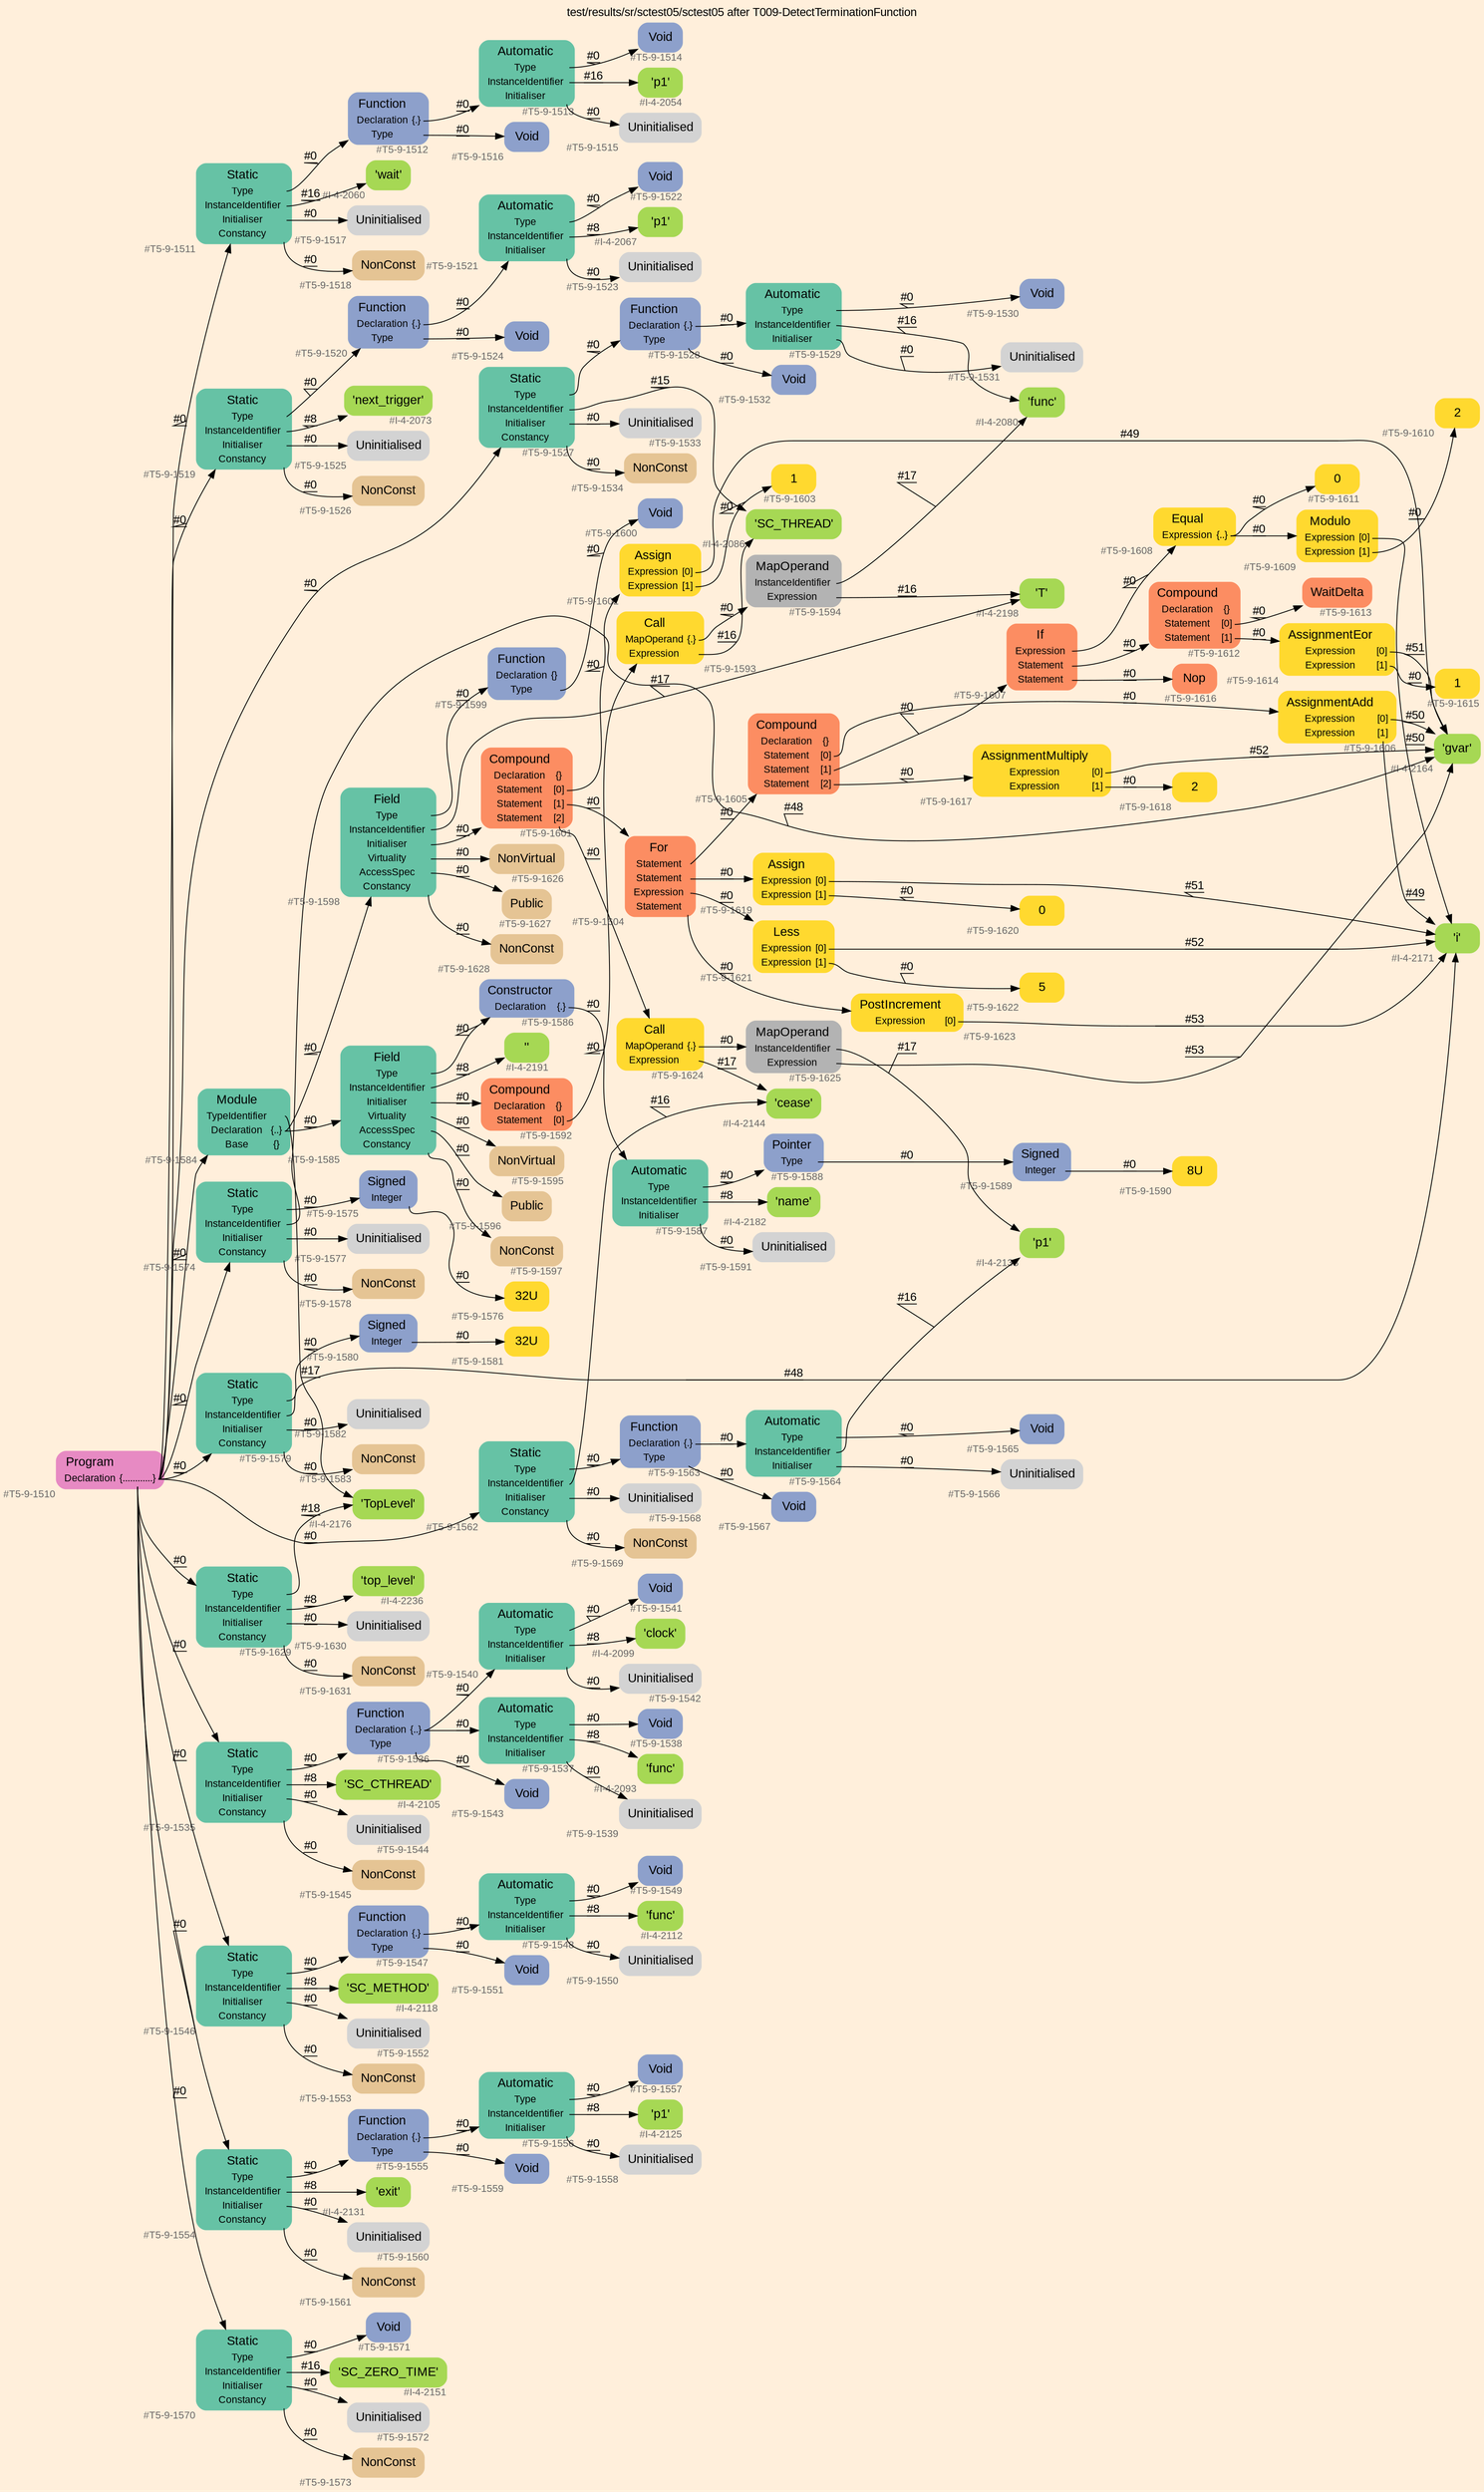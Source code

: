 digraph "test/results/sr/sctest05/sctest05 after T009-DetectTerminationFunction" {
label = "test/results/sr/sctest05/sctest05 after T009-DetectTerminationFunction"
labelloc = t
graph [
    rankdir = "LR"
    ranksep = 0.3
    bgcolor = antiquewhite1
    color = black
    fontcolor = black
    fontname = "Arial"
];
node [
    fontname = "Arial"
];
edge [
    fontname = "Arial"
];

// -------------------- node figure --------------------
// -------- block #T5-9-1510 ----------
"#T5-9-1510" [
    fillcolor = "/set28/4"
    xlabel = "#T5-9-1510"
    fontsize = "12"
    fontcolor = grey40
    shape = "plaintext"
    label = <<TABLE BORDER="0" CELLBORDER="0" CELLSPACING="0">
     <TR><TD><FONT COLOR="black" POINT-SIZE="15">Program</FONT></TD></TR>
     <TR><TD><FONT COLOR="black" POINT-SIZE="12">Declaration</FONT></TD><TD PORT="port0"><FONT COLOR="black" POINT-SIZE="12">{............}</FONT></TD></TR>
    </TABLE>>
    style = "rounded,filled"
];

// -------- block #T5-9-1511 ----------
"#T5-9-1511" [
    fillcolor = "/set28/1"
    xlabel = "#T5-9-1511"
    fontsize = "12"
    fontcolor = grey40
    shape = "plaintext"
    label = <<TABLE BORDER="0" CELLBORDER="0" CELLSPACING="0">
     <TR><TD><FONT COLOR="black" POINT-SIZE="15">Static</FONT></TD></TR>
     <TR><TD><FONT COLOR="black" POINT-SIZE="12">Type</FONT></TD><TD PORT="port0"></TD></TR>
     <TR><TD><FONT COLOR="black" POINT-SIZE="12">InstanceIdentifier</FONT></TD><TD PORT="port1"></TD></TR>
     <TR><TD><FONT COLOR="black" POINT-SIZE="12">Initialiser</FONT></TD><TD PORT="port2"></TD></TR>
     <TR><TD><FONT COLOR="black" POINT-SIZE="12">Constancy</FONT></TD><TD PORT="port3"></TD></TR>
    </TABLE>>
    style = "rounded,filled"
];

// -------- block #T5-9-1512 ----------
"#T5-9-1512" [
    fillcolor = "/set28/3"
    xlabel = "#T5-9-1512"
    fontsize = "12"
    fontcolor = grey40
    shape = "plaintext"
    label = <<TABLE BORDER="0" CELLBORDER="0" CELLSPACING="0">
     <TR><TD><FONT COLOR="black" POINT-SIZE="15">Function</FONT></TD></TR>
     <TR><TD><FONT COLOR="black" POINT-SIZE="12">Declaration</FONT></TD><TD PORT="port0"><FONT COLOR="black" POINT-SIZE="12">{.}</FONT></TD></TR>
     <TR><TD><FONT COLOR="black" POINT-SIZE="12">Type</FONT></TD><TD PORT="port1"></TD></TR>
    </TABLE>>
    style = "rounded,filled"
];

// -------- block #T5-9-1513 ----------
"#T5-9-1513" [
    fillcolor = "/set28/1"
    xlabel = "#T5-9-1513"
    fontsize = "12"
    fontcolor = grey40
    shape = "plaintext"
    label = <<TABLE BORDER="0" CELLBORDER="0" CELLSPACING="0">
     <TR><TD><FONT COLOR="black" POINT-SIZE="15">Automatic</FONT></TD></TR>
     <TR><TD><FONT COLOR="black" POINT-SIZE="12">Type</FONT></TD><TD PORT="port0"></TD></TR>
     <TR><TD><FONT COLOR="black" POINT-SIZE="12">InstanceIdentifier</FONT></TD><TD PORT="port1"></TD></TR>
     <TR><TD><FONT COLOR="black" POINT-SIZE="12">Initialiser</FONT></TD><TD PORT="port2"></TD></TR>
    </TABLE>>
    style = "rounded,filled"
];

// -------- block #T5-9-1514 ----------
"#T5-9-1514" [
    fillcolor = "/set28/3"
    xlabel = "#T5-9-1514"
    fontsize = "12"
    fontcolor = grey40
    shape = "plaintext"
    label = <<TABLE BORDER="0" CELLBORDER="0" CELLSPACING="0">
     <TR><TD><FONT COLOR="black" POINT-SIZE="15">Void</FONT></TD></TR>
    </TABLE>>
    style = "rounded,filled"
];

// -------- block #I-4-2054 ----------
"#I-4-2054" [
    fillcolor = "/set28/5"
    xlabel = "#I-4-2054"
    fontsize = "12"
    fontcolor = grey40
    shape = "plaintext"
    label = <<TABLE BORDER="0" CELLBORDER="0" CELLSPACING="0">
     <TR><TD><FONT COLOR="black" POINT-SIZE="15">'p1'</FONT></TD></TR>
    </TABLE>>
    style = "rounded,filled"
];

// -------- block #T5-9-1515 ----------
"#T5-9-1515" [
    xlabel = "#T5-9-1515"
    fontsize = "12"
    fontcolor = grey40
    shape = "plaintext"
    label = <<TABLE BORDER="0" CELLBORDER="0" CELLSPACING="0">
     <TR><TD><FONT COLOR="black" POINT-SIZE="15">Uninitialised</FONT></TD></TR>
    </TABLE>>
    style = "rounded,filled"
];

// -------- block #T5-9-1516 ----------
"#T5-9-1516" [
    fillcolor = "/set28/3"
    xlabel = "#T5-9-1516"
    fontsize = "12"
    fontcolor = grey40
    shape = "plaintext"
    label = <<TABLE BORDER="0" CELLBORDER="0" CELLSPACING="0">
     <TR><TD><FONT COLOR="black" POINT-SIZE="15">Void</FONT></TD></TR>
    </TABLE>>
    style = "rounded,filled"
];

// -------- block #I-4-2060 ----------
"#I-4-2060" [
    fillcolor = "/set28/5"
    xlabel = "#I-4-2060"
    fontsize = "12"
    fontcolor = grey40
    shape = "plaintext"
    label = <<TABLE BORDER="0" CELLBORDER="0" CELLSPACING="0">
     <TR><TD><FONT COLOR="black" POINT-SIZE="15">'wait'</FONT></TD></TR>
    </TABLE>>
    style = "rounded,filled"
];

// -------- block #T5-9-1517 ----------
"#T5-9-1517" [
    xlabel = "#T5-9-1517"
    fontsize = "12"
    fontcolor = grey40
    shape = "plaintext"
    label = <<TABLE BORDER="0" CELLBORDER="0" CELLSPACING="0">
     <TR><TD><FONT COLOR="black" POINT-SIZE="15">Uninitialised</FONT></TD></TR>
    </TABLE>>
    style = "rounded,filled"
];

// -------- block #T5-9-1518 ----------
"#T5-9-1518" [
    fillcolor = "/set28/7"
    xlabel = "#T5-9-1518"
    fontsize = "12"
    fontcolor = grey40
    shape = "plaintext"
    label = <<TABLE BORDER="0" CELLBORDER="0" CELLSPACING="0">
     <TR><TD><FONT COLOR="black" POINT-SIZE="15">NonConst</FONT></TD></TR>
    </TABLE>>
    style = "rounded,filled"
];

// -------- block #T5-9-1519 ----------
"#T5-9-1519" [
    fillcolor = "/set28/1"
    xlabel = "#T5-9-1519"
    fontsize = "12"
    fontcolor = grey40
    shape = "plaintext"
    label = <<TABLE BORDER="0" CELLBORDER="0" CELLSPACING="0">
     <TR><TD><FONT COLOR="black" POINT-SIZE="15">Static</FONT></TD></TR>
     <TR><TD><FONT COLOR="black" POINT-SIZE="12">Type</FONT></TD><TD PORT="port0"></TD></TR>
     <TR><TD><FONT COLOR="black" POINT-SIZE="12">InstanceIdentifier</FONT></TD><TD PORT="port1"></TD></TR>
     <TR><TD><FONT COLOR="black" POINT-SIZE="12">Initialiser</FONT></TD><TD PORT="port2"></TD></TR>
     <TR><TD><FONT COLOR="black" POINT-SIZE="12">Constancy</FONT></TD><TD PORT="port3"></TD></TR>
    </TABLE>>
    style = "rounded,filled"
];

// -------- block #T5-9-1520 ----------
"#T5-9-1520" [
    fillcolor = "/set28/3"
    xlabel = "#T5-9-1520"
    fontsize = "12"
    fontcolor = grey40
    shape = "plaintext"
    label = <<TABLE BORDER="0" CELLBORDER="0" CELLSPACING="0">
     <TR><TD><FONT COLOR="black" POINT-SIZE="15">Function</FONT></TD></TR>
     <TR><TD><FONT COLOR="black" POINT-SIZE="12">Declaration</FONT></TD><TD PORT="port0"><FONT COLOR="black" POINT-SIZE="12">{.}</FONT></TD></TR>
     <TR><TD><FONT COLOR="black" POINT-SIZE="12">Type</FONT></TD><TD PORT="port1"></TD></TR>
    </TABLE>>
    style = "rounded,filled"
];

// -------- block #T5-9-1521 ----------
"#T5-9-1521" [
    fillcolor = "/set28/1"
    xlabel = "#T5-9-1521"
    fontsize = "12"
    fontcolor = grey40
    shape = "plaintext"
    label = <<TABLE BORDER="0" CELLBORDER="0" CELLSPACING="0">
     <TR><TD><FONT COLOR="black" POINT-SIZE="15">Automatic</FONT></TD></TR>
     <TR><TD><FONT COLOR="black" POINT-SIZE="12">Type</FONT></TD><TD PORT="port0"></TD></TR>
     <TR><TD><FONT COLOR="black" POINT-SIZE="12">InstanceIdentifier</FONT></TD><TD PORT="port1"></TD></TR>
     <TR><TD><FONT COLOR="black" POINT-SIZE="12">Initialiser</FONT></TD><TD PORT="port2"></TD></TR>
    </TABLE>>
    style = "rounded,filled"
];

// -------- block #T5-9-1522 ----------
"#T5-9-1522" [
    fillcolor = "/set28/3"
    xlabel = "#T5-9-1522"
    fontsize = "12"
    fontcolor = grey40
    shape = "plaintext"
    label = <<TABLE BORDER="0" CELLBORDER="0" CELLSPACING="0">
     <TR><TD><FONT COLOR="black" POINT-SIZE="15">Void</FONT></TD></TR>
    </TABLE>>
    style = "rounded,filled"
];

// -------- block #I-4-2067 ----------
"#I-4-2067" [
    fillcolor = "/set28/5"
    xlabel = "#I-4-2067"
    fontsize = "12"
    fontcolor = grey40
    shape = "plaintext"
    label = <<TABLE BORDER="0" CELLBORDER="0" CELLSPACING="0">
     <TR><TD><FONT COLOR="black" POINT-SIZE="15">'p1'</FONT></TD></TR>
    </TABLE>>
    style = "rounded,filled"
];

// -------- block #T5-9-1523 ----------
"#T5-9-1523" [
    xlabel = "#T5-9-1523"
    fontsize = "12"
    fontcolor = grey40
    shape = "plaintext"
    label = <<TABLE BORDER="0" CELLBORDER="0" CELLSPACING="0">
     <TR><TD><FONT COLOR="black" POINT-SIZE="15">Uninitialised</FONT></TD></TR>
    </TABLE>>
    style = "rounded,filled"
];

// -------- block #T5-9-1524 ----------
"#T5-9-1524" [
    fillcolor = "/set28/3"
    xlabel = "#T5-9-1524"
    fontsize = "12"
    fontcolor = grey40
    shape = "plaintext"
    label = <<TABLE BORDER="0" CELLBORDER="0" CELLSPACING="0">
     <TR><TD><FONT COLOR="black" POINT-SIZE="15">Void</FONT></TD></TR>
    </TABLE>>
    style = "rounded,filled"
];

// -------- block #I-4-2073 ----------
"#I-4-2073" [
    fillcolor = "/set28/5"
    xlabel = "#I-4-2073"
    fontsize = "12"
    fontcolor = grey40
    shape = "plaintext"
    label = <<TABLE BORDER="0" CELLBORDER="0" CELLSPACING="0">
     <TR><TD><FONT COLOR="black" POINT-SIZE="15">'next_trigger'</FONT></TD></TR>
    </TABLE>>
    style = "rounded,filled"
];

// -------- block #T5-9-1525 ----------
"#T5-9-1525" [
    xlabel = "#T5-9-1525"
    fontsize = "12"
    fontcolor = grey40
    shape = "plaintext"
    label = <<TABLE BORDER="0" CELLBORDER="0" CELLSPACING="0">
     <TR><TD><FONT COLOR="black" POINT-SIZE="15">Uninitialised</FONT></TD></TR>
    </TABLE>>
    style = "rounded,filled"
];

// -------- block #T5-9-1526 ----------
"#T5-9-1526" [
    fillcolor = "/set28/7"
    xlabel = "#T5-9-1526"
    fontsize = "12"
    fontcolor = grey40
    shape = "plaintext"
    label = <<TABLE BORDER="0" CELLBORDER="0" CELLSPACING="0">
     <TR><TD><FONT COLOR="black" POINT-SIZE="15">NonConst</FONT></TD></TR>
    </TABLE>>
    style = "rounded,filled"
];

// -------- block #T5-9-1527 ----------
"#T5-9-1527" [
    fillcolor = "/set28/1"
    xlabel = "#T5-9-1527"
    fontsize = "12"
    fontcolor = grey40
    shape = "plaintext"
    label = <<TABLE BORDER="0" CELLBORDER="0" CELLSPACING="0">
     <TR><TD><FONT COLOR="black" POINT-SIZE="15">Static</FONT></TD></TR>
     <TR><TD><FONT COLOR="black" POINT-SIZE="12">Type</FONT></TD><TD PORT="port0"></TD></TR>
     <TR><TD><FONT COLOR="black" POINT-SIZE="12">InstanceIdentifier</FONT></TD><TD PORT="port1"></TD></TR>
     <TR><TD><FONT COLOR="black" POINT-SIZE="12">Initialiser</FONT></TD><TD PORT="port2"></TD></TR>
     <TR><TD><FONT COLOR="black" POINT-SIZE="12">Constancy</FONT></TD><TD PORT="port3"></TD></TR>
    </TABLE>>
    style = "rounded,filled"
];

// -------- block #T5-9-1528 ----------
"#T5-9-1528" [
    fillcolor = "/set28/3"
    xlabel = "#T5-9-1528"
    fontsize = "12"
    fontcolor = grey40
    shape = "plaintext"
    label = <<TABLE BORDER="0" CELLBORDER="0" CELLSPACING="0">
     <TR><TD><FONT COLOR="black" POINT-SIZE="15">Function</FONT></TD></TR>
     <TR><TD><FONT COLOR="black" POINT-SIZE="12">Declaration</FONT></TD><TD PORT="port0"><FONT COLOR="black" POINT-SIZE="12">{.}</FONT></TD></TR>
     <TR><TD><FONT COLOR="black" POINT-SIZE="12">Type</FONT></TD><TD PORT="port1"></TD></TR>
    </TABLE>>
    style = "rounded,filled"
];

// -------- block #T5-9-1529 ----------
"#T5-9-1529" [
    fillcolor = "/set28/1"
    xlabel = "#T5-9-1529"
    fontsize = "12"
    fontcolor = grey40
    shape = "plaintext"
    label = <<TABLE BORDER="0" CELLBORDER="0" CELLSPACING="0">
     <TR><TD><FONT COLOR="black" POINT-SIZE="15">Automatic</FONT></TD></TR>
     <TR><TD><FONT COLOR="black" POINT-SIZE="12">Type</FONT></TD><TD PORT="port0"></TD></TR>
     <TR><TD><FONT COLOR="black" POINT-SIZE="12">InstanceIdentifier</FONT></TD><TD PORT="port1"></TD></TR>
     <TR><TD><FONT COLOR="black" POINT-SIZE="12">Initialiser</FONT></TD><TD PORT="port2"></TD></TR>
    </TABLE>>
    style = "rounded,filled"
];

// -------- block #T5-9-1530 ----------
"#T5-9-1530" [
    fillcolor = "/set28/3"
    xlabel = "#T5-9-1530"
    fontsize = "12"
    fontcolor = grey40
    shape = "plaintext"
    label = <<TABLE BORDER="0" CELLBORDER="0" CELLSPACING="0">
     <TR><TD><FONT COLOR="black" POINT-SIZE="15">Void</FONT></TD></TR>
    </TABLE>>
    style = "rounded,filled"
];

// -------- block #I-4-2080 ----------
"#I-4-2080" [
    fillcolor = "/set28/5"
    xlabel = "#I-4-2080"
    fontsize = "12"
    fontcolor = grey40
    shape = "plaintext"
    label = <<TABLE BORDER="0" CELLBORDER="0" CELLSPACING="0">
     <TR><TD><FONT COLOR="black" POINT-SIZE="15">'func'</FONT></TD></TR>
    </TABLE>>
    style = "rounded,filled"
];

// -------- block #T5-9-1531 ----------
"#T5-9-1531" [
    xlabel = "#T5-9-1531"
    fontsize = "12"
    fontcolor = grey40
    shape = "plaintext"
    label = <<TABLE BORDER="0" CELLBORDER="0" CELLSPACING="0">
     <TR><TD><FONT COLOR="black" POINT-SIZE="15">Uninitialised</FONT></TD></TR>
    </TABLE>>
    style = "rounded,filled"
];

// -------- block #T5-9-1532 ----------
"#T5-9-1532" [
    fillcolor = "/set28/3"
    xlabel = "#T5-9-1532"
    fontsize = "12"
    fontcolor = grey40
    shape = "plaintext"
    label = <<TABLE BORDER="0" CELLBORDER="0" CELLSPACING="0">
     <TR><TD><FONT COLOR="black" POINT-SIZE="15">Void</FONT></TD></TR>
    </TABLE>>
    style = "rounded,filled"
];

// -------- block #I-4-2086 ----------
"#I-4-2086" [
    fillcolor = "/set28/5"
    xlabel = "#I-4-2086"
    fontsize = "12"
    fontcolor = grey40
    shape = "plaintext"
    label = <<TABLE BORDER="0" CELLBORDER="0" CELLSPACING="0">
     <TR><TD><FONT COLOR="black" POINT-SIZE="15">'SC_THREAD'</FONT></TD></TR>
    </TABLE>>
    style = "rounded,filled"
];

// -------- block #T5-9-1533 ----------
"#T5-9-1533" [
    xlabel = "#T5-9-1533"
    fontsize = "12"
    fontcolor = grey40
    shape = "plaintext"
    label = <<TABLE BORDER="0" CELLBORDER="0" CELLSPACING="0">
     <TR><TD><FONT COLOR="black" POINT-SIZE="15">Uninitialised</FONT></TD></TR>
    </TABLE>>
    style = "rounded,filled"
];

// -------- block #T5-9-1534 ----------
"#T5-9-1534" [
    fillcolor = "/set28/7"
    xlabel = "#T5-9-1534"
    fontsize = "12"
    fontcolor = grey40
    shape = "plaintext"
    label = <<TABLE BORDER="0" CELLBORDER="0" CELLSPACING="0">
     <TR><TD><FONT COLOR="black" POINT-SIZE="15">NonConst</FONT></TD></TR>
    </TABLE>>
    style = "rounded,filled"
];

// -------- block #T5-9-1535 ----------
"#T5-9-1535" [
    fillcolor = "/set28/1"
    xlabel = "#T5-9-1535"
    fontsize = "12"
    fontcolor = grey40
    shape = "plaintext"
    label = <<TABLE BORDER="0" CELLBORDER="0" CELLSPACING="0">
     <TR><TD><FONT COLOR="black" POINT-SIZE="15">Static</FONT></TD></TR>
     <TR><TD><FONT COLOR="black" POINT-SIZE="12">Type</FONT></TD><TD PORT="port0"></TD></TR>
     <TR><TD><FONT COLOR="black" POINT-SIZE="12">InstanceIdentifier</FONT></TD><TD PORT="port1"></TD></TR>
     <TR><TD><FONT COLOR="black" POINT-SIZE="12">Initialiser</FONT></TD><TD PORT="port2"></TD></TR>
     <TR><TD><FONT COLOR="black" POINT-SIZE="12">Constancy</FONT></TD><TD PORT="port3"></TD></TR>
    </TABLE>>
    style = "rounded,filled"
];

// -------- block #T5-9-1536 ----------
"#T5-9-1536" [
    fillcolor = "/set28/3"
    xlabel = "#T5-9-1536"
    fontsize = "12"
    fontcolor = grey40
    shape = "plaintext"
    label = <<TABLE BORDER="0" CELLBORDER="0" CELLSPACING="0">
     <TR><TD><FONT COLOR="black" POINT-SIZE="15">Function</FONT></TD></TR>
     <TR><TD><FONT COLOR="black" POINT-SIZE="12">Declaration</FONT></TD><TD PORT="port0"><FONT COLOR="black" POINT-SIZE="12">{..}</FONT></TD></TR>
     <TR><TD><FONT COLOR="black" POINT-SIZE="12">Type</FONT></TD><TD PORT="port1"></TD></TR>
    </TABLE>>
    style = "rounded,filled"
];

// -------- block #T5-9-1537 ----------
"#T5-9-1537" [
    fillcolor = "/set28/1"
    xlabel = "#T5-9-1537"
    fontsize = "12"
    fontcolor = grey40
    shape = "plaintext"
    label = <<TABLE BORDER="0" CELLBORDER="0" CELLSPACING="0">
     <TR><TD><FONT COLOR="black" POINT-SIZE="15">Automatic</FONT></TD></TR>
     <TR><TD><FONT COLOR="black" POINT-SIZE="12">Type</FONT></TD><TD PORT="port0"></TD></TR>
     <TR><TD><FONT COLOR="black" POINT-SIZE="12">InstanceIdentifier</FONT></TD><TD PORT="port1"></TD></TR>
     <TR><TD><FONT COLOR="black" POINT-SIZE="12">Initialiser</FONT></TD><TD PORT="port2"></TD></TR>
    </TABLE>>
    style = "rounded,filled"
];

// -------- block #T5-9-1538 ----------
"#T5-9-1538" [
    fillcolor = "/set28/3"
    xlabel = "#T5-9-1538"
    fontsize = "12"
    fontcolor = grey40
    shape = "plaintext"
    label = <<TABLE BORDER="0" CELLBORDER="0" CELLSPACING="0">
     <TR><TD><FONT COLOR="black" POINT-SIZE="15">Void</FONT></TD></TR>
    </TABLE>>
    style = "rounded,filled"
];

// -------- block #I-4-2093 ----------
"#I-4-2093" [
    fillcolor = "/set28/5"
    xlabel = "#I-4-2093"
    fontsize = "12"
    fontcolor = grey40
    shape = "plaintext"
    label = <<TABLE BORDER="0" CELLBORDER="0" CELLSPACING="0">
     <TR><TD><FONT COLOR="black" POINT-SIZE="15">'func'</FONT></TD></TR>
    </TABLE>>
    style = "rounded,filled"
];

// -------- block #T5-9-1539 ----------
"#T5-9-1539" [
    xlabel = "#T5-9-1539"
    fontsize = "12"
    fontcolor = grey40
    shape = "plaintext"
    label = <<TABLE BORDER="0" CELLBORDER="0" CELLSPACING="0">
     <TR><TD><FONT COLOR="black" POINT-SIZE="15">Uninitialised</FONT></TD></TR>
    </TABLE>>
    style = "rounded,filled"
];

// -------- block #T5-9-1540 ----------
"#T5-9-1540" [
    fillcolor = "/set28/1"
    xlabel = "#T5-9-1540"
    fontsize = "12"
    fontcolor = grey40
    shape = "plaintext"
    label = <<TABLE BORDER="0" CELLBORDER="0" CELLSPACING="0">
     <TR><TD><FONT COLOR="black" POINT-SIZE="15">Automatic</FONT></TD></TR>
     <TR><TD><FONT COLOR="black" POINT-SIZE="12">Type</FONT></TD><TD PORT="port0"></TD></TR>
     <TR><TD><FONT COLOR="black" POINT-SIZE="12">InstanceIdentifier</FONT></TD><TD PORT="port1"></TD></TR>
     <TR><TD><FONT COLOR="black" POINT-SIZE="12">Initialiser</FONT></TD><TD PORT="port2"></TD></TR>
    </TABLE>>
    style = "rounded,filled"
];

// -------- block #T5-9-1541 ----------
"#T5-9-1541" [
    fillcolor = "/set28/3"
    xlabel = "#T5-9-1541"
    fontsize = "12"
    fontcolor = grey40
    shape = "plaintext"
    label = <<TABLE BORDER="0" CELLBORDER="0" CELLSPACING="0">
     <TR><TD><FONT COLOR="black" POINT-SIZE="15">Void</FONT></TD></TR>
    </TABLE>>
    style = "rounded,filled"
];

// -------- block #I-4-2099 ----------
"#I-4-2099" [
    fillcolor = "/set28/5"
    xlabel = "#I-4-2099"
    fontsize = "12"
    fontcolor = grey40
    shape = "plaintext"
    label = <<TABLE BORDER="0" CELLBORDER="0" CELLSPACING="0">
     <TR><TD><FONT COLOR="black" POINT-SIZE="15">'clock'</FONT></TD></TR>
    </TABLE>>
    style = "rounded,filled"
];

// -------- block #T5-9-1542 ----------
"#T5-9-1542" [
    xlabel = "#T5-9-1542"
    fontsize = "12"
    fontcolor = grey40
    shape = "plaintext"
    label = <<TABLE BORDER="0" CELLBORDER="0" CELLSPACING="0">
     <TR><TD><FONT COLOR="black" POINT-SIZE="15">Uninitialised</FONT></TD></TR>
    </TABLE>>
    style = "rounded,filled"
];

// -------- block #T5-9-1543 ----------
"#T5-9-1543" [
    fillcolor = "/set28/3"
    xlabel = "#T5-9-1543"
    fontsize = "12"
    fontcolor = grey40
    shape = "plaintext"
    label = <<TABLE BORDER="0" CELLBORDER="0" CELLSPACING="0">
     <TR><TD><FONT COLOR="black" POINT-SIZE="15">Void</FONT></TD></TR>
    </TABLE>>
    style = "rounded,filled"
];

// -------- block #I-4-2105 ----------
"#I-4-2105" [
    fillcolor = "/set28/5"
    xlabel = "#I-4-2105"
    fontsize = "12"
    fontcolor = grey40
    shape = "plaintext"
    label = <<TABLE BORDER="0" CELLBORDER="0" CELLSPACING="0">
     <TR><TD><FONT COLOR="black" POINT-SIZE="15">'SC_CTHREAD'</FONT></TD></TR>
    </TABLE>>
    style = "rounded,filled"
];

// -------- block #T5-9-1544 ----------
"#T5-9-1544" [
    xlabel = "#T5-9-1544"
    fontsize = "12"
    fontcolor = grey40
    shape = "plaintext"
    label = <<TABLE BORDER="0" CELLBORDER="0" CELLSPACING="0">
     <TR><TD><FONT COLOR="black" POINT-SIZE="15">Uninitialised</FONT></TD></TR>
    </TABLE>>
    style = "rounded,filled"
];

// -------- block #T5-9-1545 ----------
"#T5-9-1545" [
    fillcolor = "/set28/7"
    xlabel = "#T5-9-1545"
    fontsize = "12"
    fontcolor = grey40
    shape = "plaintext"
    label = <<TABLE BORDER="0" CELLBORDER="0" CELLSPACING="0">
     <TR><TD><FONT COLOR="black" POINT-SIZE="15">NonConst</FONT></TD></TR>
    </TABLE>>
    style = "rounded,filled"
];

// -------- block #T5-9-1546 ----------
"#T5-9-1546" [
    fillcolor = "/set28/1"
    xlabel = "#T5-9-1546"
    fontsize = "12"
    fontcolor = grey40
    shape = "plaintext"
    label = <<TABLE BORDER="0" CELLBORDER="0" CELLSPACING="0">
     <TR><TD><FONT COLOR="black" POINT-SIZE="15">Static</FONT></TD></TR>
     <TR><TD><FONT COLOR="black" POINT-SIZE="12">Type</FONT></TD><TD PORT="port0"></TD></TR>
     <TR><TD><FONT COLOR="black" POINT-SIZE="12">InstanceIdentifier</FONT></TD><TD PORT="port1"></TD></TR>
     <TR><TD><FONT COLOR="black" POINT-SIZE="12">Initialiser</FONT></TD><TD PORT="port2"></TD></TR>
     <TR><TD><FONT COLOR="black" POINT-SIZE="12">Constancy</FONT></TD><TD PORT="port3"></TD></TR>
    </TABLE>>
    style = "rounded,filled"
];

// -------- block #T5-9-1547 ----------
"#T5-9-1547" [
    fillcolor = "/set28/3"
    xlabel = "#T5-9-1547"
    fontsize = "12"
    fontcolor = grey40
    shape = "plaintext"
    label = <<TABLE BORDER="0" CELLBORDER="0" CELLSPACING="0">
     <TR><TD><FONT COLOR="black" POINT-SIZE="15">Function</FONT></TD></TR>
     <TR><TD><FONT COLOR="black" POINT-SIZE="12">Declaration</FONT></TD><TD PORT="port0"><FONT COLOR="black" POINT-SIZE="12">{.}</FONT></TD></TR>
     <TR><TD><FONT COLOR="black" POINT-SIZE="12">Type</FONT></TD><TD PORT="port1"></TD></TR>
    </TABLE>>
    style = "rounded,filled"
];

// -------- block #T5-9-1548 ----------
"#T5-9-1548" [
    fillcolor = "/set28/1"
    xlabel = "#T5-9-1548"
    fontsize = "12"
    fontcolor = grey40
    shape = "plaintext"
    label = <<TABLE BORDER="0" CELLBORDER="0" CELLSPACING="0">
     <TR><TD><FONT COLOR="black" POINT-SIZE="15">Automatic</FONT></TD></TR>
     <TR><TD><FONT COLOR="black" POINT-SIZE="12">Type</FONT></TD><TD PORT="port0"></TD></TR>
     <TR><TD><FONT COLOR="black" POINT-SIZE="12">InstanceIdentifier</FONT></TD><TD PORT="port1"></TD></TR>
     <TR><TD><FONT COLOR="black" POINT-SIZE="12">Initialiser</FONT></TD><TD PORT="port2"></TD></TR>
    </TABLE>>
    style = "rounded,filled"
];

// -------- block #T5-9-1549 ----------
"#T5-9-1549" [
    fillcolor = "/set28/3"
    xlabel = "#T5-9-1549"
    fontsize = "12"
    fontcolor = grey40
    shape = "plaintext"
    label = <<TABLE BORDER="0" CELLBORDER="0" CELLSPACING="0">
     <TR><TD><FONT COLOR="black" POINT-SIZE="15">Void</FONT></TD></TR>
    </TABLE>>
    style = "rounded,filled"
];

// -------- block #I-4-2112 ----------
"#I-4-2112" [
    fillcolor = "/set28/5"
    xlabel = "#I-4-2112"
    fontsize = "12"
    fontcolor = grey40
    shape = "plaintext"
    label = <<TABLE BORDER="0" CELLBORDER="0" CELLSPACING="0">
     <TR><TD><FONT COLOR="black" POINT-SIZE="15">'func'</FONT></TD></TR>
    </TABLE>>
    style = "rounded,filled"
];

// -------- block #T5-9-1550 ----------
"#T5-9-1550" [
    xlabel = "#T5-9-1550"
    fontsize = "12"
    fontcolor = grey40
    shape = "plaintext"
    label = <<TABLE BORDER="0" CELLBORDER="0" CELLSPACING="0">
     <TR><TD><FONT COLOR="black" POINT-SIZE="15">Uninitialised</FONT></TD></TR>
    </TABLE>>
    style = "rounded,filled"
];

// -------- block #T5-9-1551 ----------
"#T5-9-1551" [
    fillcolor = "/set28/3"
    xlabel = "#T5-9-1551"
    fontsize = "12"
    fontcolor = grey40
    shape = "plaintext"
    label = <<TABLE BORDER="0" CELLBORDER="0" CELLSPACING="0">
     <TR><TD><FONT COLOR="black" POINT-SIZE="15">Void</FONT></TD></TR>
    </TABLE>>
    style = "rounded,filled"
];

// -------- block #I-4-2118 ----------
"#I-4-2118" [
    fillcolor = "/set28/5"
    xlabel = "#I-4-2118"
    fontsize = "12"
    fontcolor = grey40
    shape = "plaintext"
    label = <<TABLE BORDER="0" CELLBORDER="0" CELLSPACING="0">
     <TR><TD><FONT COLOR="black" POINT-SIZE="15">'SC_METHOD'</FONT></TD></TR>
    </TABLE>>
    style = "rounded,filled"
];

// -------- block #T5-9-1552 ----------
"#T5-9-1552" [
    xlabel = "#T5-9-1552"
    fontsize = "12"
    fontcolor = grey40
    shape = "plaintext"
    label = <<TABLE BORDER="0" CELLBORDER="0" CELLSPACING="0">
     <TR><TD><FONT COLOR="black" POINT-SIZE="15">Uninitialised</FONT></TD></TR>
    </TABLE>>
    style = "rounded,filled"
];

// -------- block #T5-9-1553 ----------
"#T5-9-1553" [
    fillcolor = "/set28/7"
    xlabel = "#T5-9-1553"
    fontsize = "12"
    fontcolor = grey40
    shape = "plaintext"
    label = <<TABLE BORDER="0" CELLBORDER="0" CELLSPACING="0">
     <TR><TD><FONT COLOR="black" POINT-SIZE="15">NonConst</FONT></TD></TR>
    </TABLE>>
    style = "rounded,filled"
];

// -------- block #T5-9-1554 ----------
"#T5-9-1554" [
    fillcolor = "/set28/1"
    xlabel = "#T5-9-1554"
    fontsize = "12"
    fontcolor = grey40
    shape = "plaintext"
    label = <<TABLE BORDER="0" CELLBORDER="0" CELLSPACING="0">
     <TR><TD><FONT COLOR="black" POINT-SIZE="15">Static</FONT></TD></TR>
     <TR><TD><FONT COLOR="black" POINT-SIZE="12">Type</FONT></TD><TD PORT="port0"></TD></TR>
     <TR><TD><FONT COLOR="black" POINT-SIZE="12">InstanceIdentifier</FONT></TD><TD PORT="port1"></TD></TR>
     <TR><TD><FONT COLOR="black" POINT-SIZE="12">Initialiser</FONT></TD><TD PORT="port2"></TD></TR>
     <TR><TD><FONT COLOR="black" POINT-SIZE="12">Constancy</FONT></TD><TD PORT="port3"></TD></TR>
    </TABLE>>
    style = "rounded,filled"
];

// -------- block #T5-9-1555 ----------
"#T5-9-1555" [
    fillcolor = "/set28/3"
    xlabel = "#T5-9-1555"
    fontsize = "12"
    fontcolor = grey40
    shape = "plaintext"
    label = <<TABLE BORDER="0" CELLBORDER="0" CELLSPACING="0">
     <TR><TD><FONT COLOR="black" POINT-SIZE="15">Function</FONT></TD></TR>
     <TR><TD><FONT COLOR="black" POINT-SIZE="12">Declaration</FONT></TD><TD PORT="port0"><FONT COLOR="black" POINT-SIZE="12">{.}</FONT></TD></TR>
     <TR><TD><FONT COLOR="black" POINT-SIZE="12">Type</FONT></TD><TD PORT="port1"></TD></TR>
    </TABLE>>
    style = "rounded,filled"
];

// -------- block #T5-9-1556 ----------
"#T5-9-1556" [
    fillcolor = "/set28/1"
    xlabel = "#T5-9-1556"
    fontsize = "12"
    fontcolor = grey40
    shape = "plaintext"
    label = <<TABLE BORDER="0" CELLBORDER="0" CELLSPACING="0">
     <TR><TD><FONT COLOR="black" POINT-SIZE="15">Automatic</FONT></TD></TR>
     <TR><TD><FONT COLOR="black" POINT-SIZE="12">Type</FONT></TD><TD PORT="port0"></TD></TR>
     <TR><TD><FONT COLOR="black" POINT-SIZE="12">InstanceIdentifier</FONT></TD><TD PORT="port1"></TD></TR>
     <TR><TD><FONT COLOR="black" POINT-SIZE="12">Initialiser</FONT></TD><TD PORT="port2"></TD></TR>
    </TABLE>>
    style = "rounded,filled"
];

// -------- block #T5-9-1557 ----------
"#T5-9-1557" [
    fillcolor = "/set28/3"
    xlabel = "#T5-9-1557"
    fontsize = "12"
    fontcolor = grey40
    shape = "plaintext"
    label = <<TABLE BORDER="0" CELLBORDER="0" CELLSPACING="0">
     <TR><TD><FONT COLOR="black" POINT-SIZE="15">Void</FONT></TD></TR>
    </TABLE>>
    style = "rounded,filled"
];

// -------- block #I-4-2125 ----------
"#I-4-2125" [
    fillcolor = "/set28/5"
    xlabel = "#I-4-2125"
    fontsize = "12"
    fontcolor = grey40
    shape = "plaintext"
    label = <<TABLE BORDER="0" CELLBORDER="0" CELLSPACING="0">
     <TR><TD><FONT COLOR="black" POINT-SIZE="15">'p1'</FONT></TD></TR>
    </TABLE>>
    style = "rounded,filled"
];

// -------- block #T5-9-1558 ----------
"#T5-9-1558" [
    xlabel = "#T5-9-1558"
    fontsize = "12"
    fontcolor = grey40
    shape = "plaintext"
    label = <<TABLE BORDER="0" CELLBORDER="0" CELLSPACING="0">
     <TR><TD><FONT COLOR="black" POINT-SIZE="15">Uninitialised</FONT></TD></TR>
    </TABLE>>
    style = "rounded,filled"
];

// -------- block #T5-9-1559 ----------
"#T5-9-1559" [
    fillcolor = "/set28/3"
    xlabel = "#T5-9-1559"
    fontsize = "12"
    fontcolor = grey40
    shape = "plaintext"
    label = <<TABLE BORDER="0" CELLBORDER="0" CELLSPACING="0">
     <TR><TD><FONT COLOR="black" POINT-SIZE="15">Void</FONT></TD></TR>
    </TABLE>>
    style = "rounded,filled"
];

// -------- block #I-4-2131 ----------
"#I-4-2131" [
    fillcolor = "/set28/5"
    xlabel = "#I-4-2131"
    fontsize = "12"
    fontcolor = grey40
    shape = "plaintext"
    label = <<TABLE BORDER="0" CELLBORDER="0" CELLSPACING="0">
     <TR><TD><FONT COLOR="black" POINT-SIZE="15">'exit'</FONT></TD></TR>
    </TABLE>>
    style = "rounded,filled"
];

// -------- block #T5-9-1560 ----------
"#T5-9-1560" [
    xlabel = "#T5-9-1560"
    fontsize = "12"
    fontcolor = grey40
    shape = "plaintext"
    label = <<TABLE BORDER="0" CELLBORDER="0" CELLSPACING="0">
     <TR><TD><FONT COLOR="black" POINT-SIZE="15">Uninitialised</FONT></TD></TR>
    </TABLE>>
    style = "rounded,filled"
];

// -------- block #T5-9-1561 ----------
"#T5-9-1561" [
    fillcolor = "/set28/7"
    xlabel = "#T5-9-1561"
    fontsize = "12"
    fontcolor = grey40
    shape = "plaintext"
    label = <<TABLE BORDER="0" CELLBORDER="0" CELLSPACING="0">
     <TR><TD><FONT COLOR="black" POINT-SIZE="15">NonConst</FONT></TD></TR>
    </TABLE>>
    style = "rounded,filled"
];

// -------- block #T5-9-1562 ----------
"#T5-9-1562" [
    fillcolor = "/set28/1"
    xlabel = "#T5-9-1562"
    fontsize = "12"
    fontcolor = grey40
    shape = "plaintext"
    label = <<TABLE BORDER="0" CELLBORDER="0" CELLSPACING="0">
     <TR><TD><FONT COLOR="black" POINT-SIZE="15">Static</FONT></TD></TR>
     <TR><TD><FONT COLOR="black" POINT-SIZE="12">Type</FONT></TD><TD PORT="port0"></TD></TR>
     <TR><TD><FONT COLOR="black" POINT-SIZE="12">InstanceIdentifier</FONT></TD><TD PORT="port1"></TD></TR>
     <TR><TD><FONT COLOR="black" POINT-SIZE="12">Initialiser</FONT></TD><TD PORT="port2"></TD></TR>
     <TR><TD><FONT COLOR="black" POINT-SIZE="12">Constancy</FONT></TD><TD PORT="port3"></TD></TR>
    </TABLE>>
    style = "rounded,filled"
];

// -------- block #T5-9-1563 ----------
"#T5-9-1563" [
    fillcolor = "/set28/3"
    xlabel = "#T5-9-1563"
    fontsize = "12"
    fontcolor = grey40
    shape = "plaintext"
    label = <<TABLE BORDER="0" CELLBORDER="0" CELLSPACING="0">
     <TR><TD><FONT COLOR="black" POINT-SIZE="15">Function</FONT></TD></TR>
     <TR><TD><FONT COLOR="black" POINT-SIZE="12">Declaration</FONT></TD><TD PORT="port0"><FONT COLOR="black" POINT-SIZE="12">{.}</FONT></TD></TR>
     <TR><TD><FONT COLOR="black" POINT-SIZE="12">Type</FONT></TD><TD PORT="port1"></TD></TR>
    </TABLE>>
    style = "rounded,filled"
];

// -------- block #T5-9-1564 ----------
"#T5-9-1564" [
    fillcolor = "/set28/1"
    xlabel = "#T5-9-1564"
    fontsize = "12"
    fontcolor = grey40
    shape = "plaintext"
    label = <<TABLE BORDER="0" CELLBORDER="0" CELLSPACING="0">
     <TR><TD><FONT COLOR="black" POINT-SIZE="15">Automatic</FONT></TD></TR>
     <TR><TD><FONT COLOR="black" POINT-SIZE="12">Type</FONT></TD><TD PORT="port0"></TD></TR>
     <TR><TD><FONT COLOR="black" POINT-SIZE="12">InstanceIdentifier</FONT></TD><TD PORT="port1"></TD></TR>
     <TR><TD><FONT COLOR="black" POINT-SIZE="12">Initialiser</FONT></TD><TD PORT="port2"></TD></TR>
    </TABLE>>
    style = "rounded,filled"
];

// -------- block #T5-9-1565 ----------
"#T5-9-1565" [
    fillcolor = "/set28/3"
    xlabel = "#T5-9-1565"
    fontsize = "12"
    fontcolor = grey40
    shape = "plaintext"
    label = <<TABLE BORDER="0" CELLBORDER="0" CELLSPACING="0">
     <TR><TD><FONT COLOR="black" POINT-SIZE="15">Void</FONT></TD></TR>
    </TABLE>>
    style = "rounded,filled"
];

// -------- block #I-4-2138 ----------
"#I-4-2138" [
    fillcolor = "/set28/5"
    xlabel = "#I-4-2138"
    fontsize = "12"
    fontcolor = grey40
    shape = "plaintext"
    label = <<TABLE BORDER="0" CELLBORDER="0" CELLSPACING="0">
     <TR><TD><FONT COLOR="black" POINT-SIZE="15">'p1'</FONT></TD></TR>
    </TABLE>>
    style = "rounded,filled"
];

// -------- block #T5-9-1566 ----------
"#T5-9-1566" [
    xlabel = "#T5-9-1566"
    fontsize = "12"
    fontcolor = grey40
    shape = "plaintext"
    label = <<TABLE BORDER="0" CELLBORDER="0" CELLSPACING="0">
     <TR><TD><FONT COLOR="black" POINT-SIZE="15">Uninitialised</FONT></TD></TR>
    </TABLE>>
    style = "rounded,filled"
];

// -------- block #T5-9-1567 ----------
"#T5-9-1567" [
    fillcolor = "/set28/3"
    xlabel = "#T5-9-1567"
    fontsize = "12"
    fontcolor = grey40
    shape = "plaintext"
    label = <<TABLE BORDER="0" CELLBORDER="0" CELLSPACING="0">
     <TR><TD><FONT COLOR="black" POINT-SIZE="15">Void</FONT></TD></TR>
    </TABLE>>
    style = "rounded,filled"
];

// -------- block #I-4-2144 ----------
"#I-4-2144" [
    fillcolor = "/set28/5"
    xlabel = "#I-4-2144"
    fontsize = "12"
    fontcolor = grey40
    shape = "plaintext"
    label = <<TABLE BORDER="0" CELLBORDER="0" CELLSPACING="0">
     <TR><TD><FONT COLOR="black" POINT-SIZE="15">'cease'</FONT></TD></TR>
    </TABLE>>
    style = "rounded,filled"
];

// -------- block #T5-9-1568 ----------
"#T5-9-1568" [
    xlabel = "#T5-9-1568"
    fontsize = "12"
    fontcolor = grey40
    shape = "plaintext"
    label = <<TABLE BORDER="0" CELLBORDER="0" CELLSPACING="0">
     <TR><TD><FONT COLOR="black" POINT-SIZE="15">Uninitialised</FONT></TD></TR>
    </TABLE>>
    style = "rounded,filled"
];

// -------- block #T5-9-1569 ----------
"#T5-9-1569" [
    fillcolor = "/set28/7"
    xlabel = "#T5-9-1569"
    fontsize = "12"
    fontcolor = grey40
    shape = "plaintext"
    label = <<TABLE BORDER="0" CELLBORDER="0" CELLSPACING="0">
     <TR><TD><FONT COLOR="black" POINT-SIZE="15">NonConst</FONT></TD></TR>
    </TABLE>>
    style = "rounded,filled"
];

// -------- block #T5-9-1570 ----------
"#T5-9-1570" [
    fillcolor = "/set28/1"
    xlabel = "#T5-9-1570"
    fontsize = "12"
    fontcolor = grey40
    shape = "plaintext"
    label = <<TABLE BORDER="0" CELLBORDER="0" CELLSPACING="0">
     <TR><TD><FONT COLOR="black" POINT-SIZE="15">Static</FONT></TD></TR>
     <TR><TD><FONT COLOR="black" POINT-SIZE="12">Type</FONT></TD><TD PORT="port0"></TD></TR>
     <TR><TD><FONT COLOR="black" POINT-SIZE="12">InstanceIdentifier</FONT></TD><TD PORT="port1"></TD></TR>
     <TR><TD><FONT COLOR="black" POINT-SIZE="12">Initialiser</FONT></TD><TD PORT="port2"></TD></TR>
     <TR><TD><FONT COLOR="black" POINT-SIZE="12">Constancy</FONT></TD><TD PORT="port3"></TD></TR>
    </TABLE>>
    style = "rounded,filled"
];

// -------- block #T5-9-1571 ----------
"#T5-9-1571" [
    fillcolor = "/set28/3"
    xlabel = "#T5-9-1571"
    fontsize = "12"
    fontcolor = grey40
    shape = "plaintext"
    label = <<TABLE BORDER="0" CELLBORDER="0" CELLSPACING="0">
     <TR><TD><FONT COLOR="black" POINT-SIZE="15">Void</FONT></TD></TR>
    </TABLE>>
    style = "rounded,filled"
];

// -------- block #I-4-2151 ----------
"#I-4-2151" [
    fillcolor = "/set28/5"
    xlabel = "#I-4-2151"
    fontsize = "12"
    fontcolor = grey40
    shape = "plaintext"
    label = <<TABLE BORDER="0" CELLBORDER="0" CELLSPACING="0">
     <TR><TD><FONT COLOR="black" POINT-SIZE="15">'SC_ZERO_TIME'</FONT></TD></TR>
    </TABLE>>
    style = "rounded,filled"
];

// -------- block #T5-9-1572 ----------
"#T5-9-1572" [
    xlabel = "#T5-9-1572"
    fontsize = "12"
    fontcolor = grey40
    shape = "plaintext"
    label = <<TABLE BORDER="0" CELLBORDER="0" CELLSPACING="0">
     <TR><TD><FONT COLOR="black" POINT-SIZE="15">Uninitialised</FONT></TD></TR>
    </TABLE>>
    style = "rounded,filled"
];

// -------- block #T5-9-1573 ----------
"#T5-9-1573" [
    fillcolor = "/set28/7"
    xlabel = "#T5-9-1573"
    fontsize = "12"
    fontcolor = grey40
    shape = "plaintext"
    label = <<TABLE BORDER="0" CELLBORDER="0" CELLSPACING="0">
     <TR><TD><FONT COLOR="black" POINT-SIZE="15">NonConst</FONT></TD></TR>
    </TABLE>>
    style = "rounded,filled"
];

// -------- block #T5-9-1574 ----------
"#T5-9-1574" [
    fillcolor = "/set28/1"
    xlabel = "#T5-9-1574"
    fontsize = "12"
    fontcolor = grey40
    shape = "plaintext"
    label = <<TABLE BORDER="0" CELLBORDER="0" CELLSPACING="0">
     <TR><TD><FONT COLOR="black" POINT-SIZE="15">Static</FONT></TD></TR>
     <TR><TD><FONT COLOR="black" POINT-SIZE="12">Type</FONT></TD><TD PORT="port0"></TD></TR>
     <TR><TD><FONT COLOR="black" POINT-SIZE="12">InstanceIdentifier</FONT></TD><TD PORT="port1"></TD></TR>
     <TR><TD><FONT COLOR="black" POINT-SIZE="12">Initialiser</FONT></TD><TD PORT="port2"></TD></TR>
     <TR><TD><FONT COLOR="black" POINT-SIZE="12">Constancy</FONT></TD><TD PORT="port3"></TD></TR>
    </TABLE>>
    style = "rounded,filled"
];

// -------- block #T5-9-1575 ----------
"#T5-9-1575" [
    fillcolor = "/set28/3"
    xlabel = "#T5-9-1575"
    fontsize = "12"
    fontcolor = grey40
    shape = "plaintext"
    label = <<TABLE BORDER="0" CELLBORDER="0" CELLSPACING="0">
     <TR><TD><FONT COLOR="black" POINT-SIZE="15">Signed</FONT></TD></TR>
     <TR><TD><FONT COLOR="black" POINT-SIZE="12">Integer</FONT></TD><TD PORT="port0"></TD></TR>
    </TABLE>>
    style = "rounded,filled"
];

// -------- block #T5-9-1576 ----------
"#T5-9-1576" [
    fillcolor = "/set28/6"
    xlabel = "#T5-9-1576"
    fontsize = "12"
    fontcolor = grey40
    shape = "plaintext"
    label = <<TABLE BORDER="0" CELLBORDER="0" CELLSPACING="0">
     <TR><TD><FONT COLOR="black" POINT-SIZE="15">32U</FONT></TD></TR>
    </TABLE>>
    style = "rounded,filled"
];

// -------- block #I-4-2164 ----------
"#I-4-2164" [
    fillcolor = "/set28/5"
    xlabel = "#I-4-2164"
    fontsize = "12"
    fontcolor = grey40
    shape = "plaintext"
    label = <<TABLE BORDER="0" CELLBORDER="0" CELLSPACING="0">
     <TR><TD><FONT COLOR="black" POINT-SIZE="15">'gvar'</FONT></TD></TR>
    </TABLE>>
    style = "rounded,filled"
];

// -------- block #T5-9-1577 ----------
"#T5-9-1577" [
    xlabel = "#T5-9-1577"
    fontsize = "12"
    fontcolor = grey40
    shape = "plaintext"
    label = <<TABLE BORDER="0" CELLBORDER="0" CELLSPACING="0">
     <TR><TD><FONT COLOR="black" POINT-SIZE="15">Uninitialised</FONT></TD></TR>
    </TABLE>>
    style = "rounded,filled"
];

// -------- block #T5-9-1578 ----------
"#T5-9-1578" [
    fillcolor = "/set28/7"
    xlabel = "#T5-9-1578"
    fontsize = "12"
    fontcolor = grey40
    shape = "plaintext"
    label = <<TABLE BORDER="0" CELLBORDER="0" CELLSPACING="0">
     <TR><TD><FONT COLOR="black" POINT-SIZE="15">NonConst</FONT></TD></TR>
    </TABLE>>
    style = "rounded,filled"
];

// -------- block #T5-9-1579 ----------
"#T5-9-1579" [
    fillcolor = "/set28/1"
    xlabel = "#T5-9-1579"
    fontsize = "12"
    fontcolor = grey40
    shape = "plaintext"
    label = <<TABLE BORDER="0" CELLBORDER="0" CELLSPACING="0">
     <TR><TD><FONT COLOR="black" POINT-SIZE="15">Static</FONT></TD></TR>
     <TR><TD><FONT COLOR="black" POINT-SIZE="12">Type</FONT></TD><TD PORT="port0"></TD></TR>
     <TR><TD><FONT COLOR="black" POINT-SIZE="12">InstanceIdentifier</FONT></TD><TD PORT="port1"></TD></TR>
     <TR><TD><FONT COLOR="black" POINT-SIZE="12">Initialiser</FONT></TD><TD PORT="port2"></TD></TR>
     <TR><TD><FONT COLOR="black" POINT-SIZE="12">Constancy</FONT></TD><TD PORT="port3"></TD></TR>
    </TABLE>>
    style = "rounded,filled"
];

// -------- block #T5-9-1580 ----------
"#T5-9-1580" [
    fillcolor = "/set28/3"
    xlabel = "#T5-9-1580"
    fontsize = "12"
    fontcolor = grey40
    shape = "plaintext"
    label = <<TABLE BORDER="0" CELLBORDER="0" CELLSPACING="0">
     <TR><TD><FONT COLOR="black" POINT-SIZE="15">Signed</FONT></TD></TR>
     <TR><TD><FONT COLOR="black" POINT-SIZE="12">Integer</FONT></TD><TD PORT="port0"></TD></TR>
    </TABLE>>
    style = "rounded,filled"
];

// -------- block #T5-9-1581 ----------
"#T5-9-1581" [
    fillcolor = "/set28/6"
    xlabel = "#T5-9-1581"
    fontsize = "12"
    fontcolor = grey40
    shape = "plaintext"
    label = <<TABLE BORDER="0" CELLBORDER="0" CELLSPACING="0">
     <TR><TD><FONT COLOR="black" POINT-SIZE="15">32U</FONT></TD></TR>
    </TABLE>>
    style = "rounded,filled"
];

// -------- block #I-4-2171 ----------
"#I-4-2171" [
    fillcolor = "/set28/5"
    xlabel = "#I-4-2171"
    fontsize = "12"
    fontcolor = grey40
    shape = "plaintext"
    label = <<TABLE BORDER="0" CELLBORDER="0" CELLSPACING="0">
     <TR><TD><FONT COLOR="black" POINT-SIZE="15">'i'</FONT></TD></TR>
    </TABLE>>
    style = "rounded,filled"
];

// -------- block #T5-9-1582 ----------
"#T5-9-1582" [
    xlabel = "#T5-9-1582"
    fontsize = "12"
    fontcolor = grey40
    shape = "plaintext"
    label = <<TABLE BORDER="0" CELLBORDER="0" CELLSPACING="0">
     <TR><TD><FONT COLOR="black" POINT-SIZE="15">Uninitialised</FONT></TD></TR>
    </TABLE>>
    style = "rounded,filled"
];

// -------- block #T5-9-1583 ----------
"#T5-9-1583" [
    fillcolor = "/set28/7"
    xlabel = "#T5-9-1583"
    fontsize = "12"
    fontcolor = grey40
    shape = "plaintext"
    label = <<TABLE BORDER="0" CELLBORDER="0" CELLSPACING="0">
     <TR><TD><FONT COLOR="black" POINT-SIZE="15">NonConst</FONT></TD></TR>
    </TABLE>>
    style = "rounded,filled"
];

// -------- block #T5-9-1584 ----------
"#T5-9-1584" [
    fillcolor = "/set28/1"
    xlabel = "#T5-9-1584"
    fontsize = "12"
    fontcolor = grey40
    shape = "plaintext"
    label = <<TABLE BORDER="0" CELLBORDER="0" CELLSPACING="0">
     <TR><TD><FONT COLOR="black" POINT-SIZE="15">Module</FONT></TD></TR>
     <TR><TD><FONT COLOR="black" POINT-SIZE="12">TypeIdentifier</FONT></TD><TD PORT="port0"></TD></TR>
     <TR><TD><FONT COLOR="black" POINT-SIZE="12">Declaration</FONT></TD><TD PORT="port1"><FONT COLOR="black" POINT-SIZE="12">{..}</FONT></TD></TR>
     <TR><TD><FONT COLOR="black" POINT-SIZE="12">Base</FONT></TD><TD PORT="port2"><FONT COLOR="black" POINT-SIZE="12">{}</FONT></TD></TR>
    </TABLE>>
    style = "rounded,filled"
];

// -------- block #I-4-2176 ----------
"#I-4-2176" [
    fillcolor = "/set28/5"
    xlabel = "#I-4-2176"
    fontsize = "12"
    fontcolor = grey40
    shape = "plaintext"
    label = <<TABLE BORDER="0" CELLBORDER="0" CELLSPACING="0">
     <TR><TD><FONT COLOR="black" POINT-SIZE="15">'TopLevel'</FONT></TD></TR>
    </TABLE>>
    style = "rounded,filled"
];

// -------- block #T5-9-1585 ----------
"#T5-9-1585" [
    fillcolor = "/set28/1"
    xlabel = "#T5-9-1585"
    fontsize = "12"
    fontcolor = grey40
    shape = "plaintext"
    label = <<TABLE BORDER="0" CELLBORDER="0" CELLSPACING="0">
     <TR><TD><FONT COLOR="black" POINT-SIZE="15">Field</FONT></TD></TR>
     <TR><TD><FONT COLOR="black" POINT-SIZE="12">Type</FONT></TD><TD PORT="port0"></TD></TR>
     <TR><TD><FONT COLOR="black" POINT-SIZE="12">InstanceIdentifier</FONT></TD><TD PORT="port1"></TD></TR>
     <TR><TD><FONT COLOR="black" POINT-SIZE="12">Initialiser</FONT></TD><TD PORT="port2"></TD></TR>
     <TR><TD><FONT COLOR="black" POINT-SIZE="12">Virtuality</FONT></TD><TD PORT="port3"></TD></TR>
     <TR><TD><FONT COLOR="black" POINT-SIZE="12">AccessSpec</FONT></TD><TD PORT="port4"></TD></TR>
     <TR><TD><FONT COLOR="black" POINT-SIZE="12">Constancy</FONT></TD><TD PORT="port5"></TD></TR>
    </TABLE>>
    style = "rounded,filled"
];

// -------- block #T5-9-1586 ----------
"#T5-9-1586" [
    fillcolor = "/set28/3"
    xlabel = "#T5-9-1586"
    fontsize = "12"
    fontcolor = grey40
    shape = "plaintext"
    label = <<TABLE BORDER="0" CELLBORDER="0" CELLSPACING="0">
     <TR><TD><FONT COLOR="black" POINT-SIZE="15">Constructor</FONT></TD></TR>
     <TR><TD><FONT COLOR="black" POINT-SIZE="12">Declaration</FONT></TD><TD PORT="port0"><FONT COLOR="black" POINT-SIZE="12">{.}</FONT></TD></TR>
    </TABLE>>
    style = "rounded,filled"
];

// -------- block #T5-9-1587 ----------
"#T5-9-1587" [
    fillcolor = "/set28/1"
    xlabel = "#T5-9-1587"
    fontsize = "12"
    fontcolor = grey40
    shape = "plaintext"
    label = <<TABLE BORDER="0" CELLBORDER="0" CELLSPACING="0">
     <TR><TD><FONT COLOR="black" POINT-SIZE="15">Automatic</FONT></TD></TR>
     <TR><TD><FONT COLOR="black" POINT-SIZE="12">Type</FONT></TD><TD PORT="port0"></TD></TR>
     <TR><TD><FONT COLOR="black" POINT-SIZE="12">InstanceIdentifier</FONT></TD><TD PORT="port1"></TD></TR>
     <TR><TD><FONT COLOR="black" POINT-SIZE="12">Initialiser</FONT></TD><TD PORT="port2"></TD></TR>
    </TABLE>>
    style = "rounded,filled"
];

// -------- block #T5-9-1588 ----------
"#T5-9-1588" [
    fillcolor = "/set28/3"
    xlabel = "#T5-9-1588"
    fontsize = "12"
    fontcolor = grey40
    shape = "plaintext"
    label = <<TABLE BORDER="0" CELLBORDER="0" CELLSPACING="0">
     <TR><TD><FONT COLOR="black" POINT-SIZE="15">Pointer</FONT></TD></TR>
     <TR><TD><FONT COLOR="black" POINT-SIZE="12">Type</FONT></TD><TD PORT="port0"></TD></TR>
    </TABLE>>
    style = "rounded,filled"
];

// -------- block #T5-9-1589 ----------
"#T5-9-1589" [
    fillcolor = "/set28/3"
    xlabel = "#T5-9-1589"
    fontsize = "12"
    fontcolor = grey40
    shape = "plaintext"
    label = <<TABLE BORDER="0" CELLBORDER="0" CELLSPACING="0">
     <TR><TD><FONT COLOR="black" POINT-SIZE="15">Signed</FONT></TD></TR>
     <TR><TD><FONT COLOR="black" POINT-SIZE="12">Integer</FONT></TD><TD PORT="port0"></TD></TR>
    </TABLE>>
    style = "rounded,filled"
];

// -------- block #T5-9-1590 ----------
"#T5-9-1590" [
    fillcolor = "/set28/6"
    xlabel = "#T5-9-1590"
    fontsize = "12"
    fontcolor = grey40
    shape = "plaintext"
    label = <<TABLE BORDER="0" CELLBORDER="0" CELLSPACING="0">
     <TR><TD><FONT COLOR="black" POINT-SIZE="15">8U</FONT></TD></TR>
    </TABLE>>
    style = "rounded,filled"
];

// -------- block #I-4-2182 ----------
"#I-4-2182" [
    fillcolor = "/set28/5"
    xlabel = "#I-4-2182"
    fontsize = "12"
    fontcolor = grey40
    shape = "plaintext"
    label = <<TABLE BORDER="0" CELLBORDER="0" CELLSPACING="0">
     <TR><TD><FONT COLOR="black" POINT-SIZE="15">'name'</FONT></TD></TR>
    </TABLE>>
    style = "rounded,filled"
];

// -------- block #T5-9-1591 ----------
"#T5-9-1591" [
    xlabel = "#T5-9-1591"
    fontsize = "12"
    fontcolor = grey40
    shape = "plaintext"
    label = <<TABLE BORDER="0" CELLBORDER="0" CELLSPACING="0">
     <TR><TD><FONT COLOR="black" POINT-SIZE="15">Uninitialised</FONT></TD></TR>
    </TABLE>>
    style = "rounded,filled"
];

// -------- block #I-4-2191 ----------
"#I-4-2191" [
    fillcolor = "/set28/5"
    xlabel = "#I-4-2191"
    fontsize = "12"
    fontcolor = grey40
    shape = "plaintext"
    label = <<TABLE BORDER="0" CELLBORDER="0" CELLSPACING="0">
     <TR><TD><FONT COLOR="black" POINT-SIZE="15">''</FONT></TD></TR>
    </TABLE>>
    style = "rounded,filled"
];

// -------- block #T5-9-1592 ----------
"#T5-9-1592" [
    fillcolor = "/set28/2"
    xlabel = "#T5-9-1592"
    fontsize = "12"
    fontcolor = grey40
    shape = "plaintext"
    label = <<TABLE BORDER="0" CELLBORDER="0" CELLSPACING="0">
     <TR><TD><FONT COLOR="black" POINT-SIZE="15">Compound</FONT></TD></TR>
     <TR><TD><FONT COLOR="black" POINT-SIZE="12">Declaration</FONT></TD><TD PORT="port0"><FONT COLOR="black" POINT-SIZE="12">{}</FONT></TD></TR>
     <TR><TD><FONT COLOR="black" POINT-SIZE="12">Statement</FONT></TD><TD PORT="port1"><FONT COLOR="black" POINT-SIZE="12">[0]</FONT></TD></TR>
    </TABLE>>
    style = "rounded,filled"
];

// -------- block #T5-9-1593 ----------
"#T5-9-1593" [
    fillcolor = "/set28/6"
    xlabel = "#T5-9-1593"
    fontsize = "12"
    fontcolor = grey40
    shape = "plaintext"
    label = <<TABLE BORDER="0" CELLBORDER="0" CELLSPACING="0">
     <TR><TD><FONT COLOR="black" POINT-SIZE="15">Call</FONT></TD></TR>
     <TR><TD><FONT COLOR="black" POINT-SIZE="12">MapOperand</FONT></TD><TD PORT="port0"><FONT COLOR="black" POINT-SIZE="12">{.}</FONT></TD></TR>
     <TR><TD><FONT COLOR="black" POINT-SIZE="12">Expression</FONT></TD><TD PORT="port1"></TD></TR>
    </TABLE>>
    style = "rounded,filled"
];

// -------- block #T5-9-1594 ----------
"#T5-9-1594" [
    fillcolor = "/set28/8"
    xlabel = "#T5-9-1594"
    fontsize = "12"
    fontcolor = grey40
    shape = "plaintext"
    label = <<TABLE BORDER="0" CELLBORDER="0" CELLSPACING="0">
     <TR><TD><FONT COLOR="black" POINT-SIZE="15">MapOperand</FONT></TD></TR>
     <TR><TD><FONT COLOR="black" POINT-SIZE="12">InstanceIdentifier</FONT></TD><TD PORT="port0"></TD></TR>
     <TR><TD><FONT COLOR="black" POINT-SIZE="12">Expression</FONT></TD><TD PORT="port1"></TD></TR>
    </TABLE>>
    style = "rounded,filled"
];

// -------- block #I-4-2198 ----------
"#I-4-2198" [
    fillcolor = "/set28/5"
    xlabel = "#I-4-2198"
    fontsize = "12"
    fontcolor = grey40
    shape = "plaintext"
    label = <<TABLE BORDER="0" CELLBORDER="0" CELLSPACING="0">
     <TR><TD><FONT COLOR="black" POINT-SIZE="15">'T'</FONT></TD></TR>
    </TABLE>>
    style = "rounded,filled"
];

// -------- block #T5-9-1595 ----------
"#T5-9-1595" [
    fillcolor = "/set28/7"
    xlabel = "#T5-9-1595"
    fontsize = "12"
    fontcolor = grey40
    shape = "plaintext"
    label = <<TABLE BORDER="0" CELLBORDER="0" CELLSPACING="0">
     <TR><TD><FONT COLOR="black" POINT-SIZE="15">NonVirtual</FONT></TD></TR>
    </TABLE>>
    style = "rounded,filled"
];

// -------- block #T5-9-1596 ----------
"#T5-9-1596" [
    fillcolor = "/set28/7"
    xlabel = "#T5-9-1596"
    fontsize = "12"
    fontcolor = grey40
    shape = "plaintext"
    label = <<TABLE BORDER="0" CELLBORDER="0" CELLSPACING="0">
     <TR><TD><FONT COLOR="black" POINT-SIZE="15">Public</FONT></TD></TR>
    </TABLE>>
    style = "rounded,filled"
];

// -------- block #T5-9-1597 ----------
"#T5-9-1597" [
    fillcolor = "/set28/7"
    xlabel = "#T5-9-1597"
    fontsize = "12"
    fontcolor = grey40
    shape = "plaintext"
    label = <<TABLE BORDER="0" CELLBORDER="0" CELLSPACING="0">
     <TR><TD><FONT COLOR="black" POINT-SIZE="15">NonConst</FONT></TD></TR>
    </TABLE>>
    style = "rounded,filled"
];

// -------- block #T5-9-1598 ----------
"#T5-9-1598" [
    fillcolor = "/set28/1"
    xlabel = "#T5-9-1598"
    fontsize = "12"
    fontcolor = grey40
    shape = "plaintext"
    label = <<TABLE BORDER="0" CELLBORDER="0" CELLSPACING="0">
     <TR><TD><FONT COLOR="black" POINT-SIZE="15">Field</FONT></TD></TR>
     <TR><TD><FONT COLOR="black" POINT-SIZE="12">Type</FONT></TD><TD PORT="port0"></TD></TR>
     <TR><TD><FONT COLOR="black" POINT-SIZE="12">InstanceIdentifier</FONT></TD><TD PORT="port1"></TD></TR>
     <TR><TD><FONT COLOR="black" POINT-SIZE="12">Initialiser</FONT></TD><TD PORT="port2"></TD></TR>
     <TR><TD><FONT COLOR="black" POINT-SIZE="12">Virtuality</FONT></TD><TD PORT="port3"></TD></TR>
     <TR><TD><FONT COLOR="black" POINT-SIZE="12">AccessSpec</FONT></TD><TD PORT="port4"></TD></TR>
     <TR><TD><FONT COLOR="black" POINT-SIZE="12">Constancy</FONT></TD><TD PORT="port5"></TD></TR>
    </TABLE>>
    style = "rounded,filled"
];

// -------- block #T5-9-1599 ----------
"#T5-9-1599" [
    fillcolor = "/set28/3"
    xlabel = "#T5-9-1599"
    fontsize = "12"
    fontcolor = grey40
    shape = "plaintext"
    label = <<TABLE BORDER="0" CELLBORDER="0" CELLSPACING="0">
     <TR><TD><FONT COLOR="black" POINT-SIZE="15">Function</FONT></TD></TR>
     <TR><TD><FONT COLOR="black" POINT-SIZE="12">Declaration</FONT></TD><TD PORT="port0"><FONT COLOR="black" POINT-SIZE="12">{}</FONT></TD></TR>
     <TR><TD><FONT COLOR="black" POINT-SIZE="12">Type</FONT></TD><TD PORT="port1"></TD></TR>
    </TABLE>>
    style = "rounded,filled"
];

// -------- block #T5-9-1600 ----------
"#T5-9-1600" [
    fillcolor = "/set28/3"
    xlabel = "#T5-9-1600"
    fontsize = "12"
    fontcolor = grey40
    shape = "plaintext"
    label = <<TABLE BORDER="0" CELLBORDER="0" CELLSPACING="0">
     <TR><TD><FONT COLOR="black" POINT-SIZE="15">Void</FONT></TD></TR>
    </TABLE>>
    style = "rounded,filled"
];

// -------- block #T5-9-1601 ----------
"#T5-9-1601" [
    fillcolor = "/set28/2"
    xlabel = "#T5-9-1601"
    fontsize = "12"
    fontcolor = grey40
    shape = "plaintext"
    label = <<TABLE BORDER="0" CELLBORDER="0" CELLSPACING="0">
     <TR><TD><FONT COLOR="black" POINT-SIZE="15">Compound</FONT></TD></TR>
     <TR><TD><FONT COLOR="black" POINT-SIZE="12">Declaration</FONT></TD><TD PORT="port0"><FONT COLOR="black" POINT-SIZE="12">{}</FONT></TD></TR>
     <TR><TD><FONT COLOR="black" POINT-SIZE="12">Statement</FONT></TD><TD PORT="port1"><FONT COLOR="black" POINT-SIZE="12">[0]</FONT></TD></TR>
     <TR><TD><FONT COLOR="black" POINT-SIZE="12">Statement</FONT></TD><TD PORT="port2"><FONT COLOR="black" POINT-SIZE="12">[1]</FONT></TD></TR>
     <TR><TD><FONT COLOR="black" POINT-SIZE="12">Statement</FONT></TD><TD PORT="port3"><FONT COLOR="black" POINT-SIZE="12">[2]</FONT></TD></TR>
    </TABLE>>
    style = "rounded,filled"
];

// -------- block #T5-9-1602 ----------
"#T5-9-1602" [
    fillcolor = "/set28/6"
    xlabel = "#T5-9-1602"
    fontsize = "12"
    fontcolor = grey40
    shape = "plaintext"
    label = <<TABLE BORDER="0" CELLBORDER="0" CELLSPACING="0">
     <TR><TD><FONT COLOR="black" POINT-SIZE="15">Assign</FONT></TD></TR>
     <TR><TD><FONT COLOR="black" POINT-SIZE="12">Expression</FONT></TD><TD PORT="port0"><FONT COLOR="black" POINT-SIZE="12">[0]</FONT></TD></TR>
     <TR><TD><FONT COLOR="black" POINT-SIZE="12">Expression</FONT></TD><TD PORT="port1"><FONT COLOR="black" POINT-SIZE="12">[1]</FONT></TD></TR>
    </TABLE>>
    style = "rounded,filled"
];

// -------- block #T5-9-1603 ----------
"#T5-9-1603" [
    fillcolor = "/set28/6"
    xlabel = "#T5-9-1603"
    fontsize = "12"
    fontcolor = grey40
    shape = "plaintext"
    label = <<TABLE BORDER="0" CELLBORDER="0" CELLSPACING="0">
     <TR><TD><FONT COLOR="black" POINT-SIZE="15">1</FONT></TD></TR>
    </TABLE>>
    style = "rounded,filled"
];

// -------- block #T5-9-1604 ----------
"#T5-9-1604" [
    fillcolor = "/set28/2"
    xlabel = "#T5-9-1604"
    fontsize = "12"
    fontcolor = grey40
    shape = "plaintext"
    label = <<TABLE BORDER="0" CELLBORDER="0" CELLSPACING="0">
     <TR><TD><FONT COLOR="black" POINT-SIZE="15">For</FONT></TD></TR>
     <TR><TD><FONT COLOR="black" POINT-SIZE="12">Statement</FONT></TD><TD PORT="port0"></TD></TR>
     <TR><TD><FONT COLOR="black" POINT-SIZE="12">Statement</FONT></TD><TD PORT="port1"></TD></TR>
     <TR><TD><FONT COLOR="black" POINT-SIZE="12">Expression</FONT></TD><TD PORT="port2"></TD></TR>
     <TR><TD><FONT COLOR="black" POINT-SIZE="12">Statement</FONT></TD><TD PORT="port3"></TD></TR>
    </TABLE>>
    style = "rounded,filled"
];

// -------- block #T5-9-1605 ----------
"#T5-9-1605" [
    fillcolor = "/set28/2"
    xlabel = "#T5-9-1605"
    fontsize = "12"
    fontcolor = grey40
    shape = "plaintext"
    label = <<TABLE BORDER="0" CELLBORDER="0" CELLSPACING="0">
     <TR><TD><FONT COLOR="black" POINT-SIZE="15">Compound</FONT></TD></TR>
     <TR><TD><FONT COLOR="black" POINT-SIZE="12">Declaration</FONT></TD><TD PORT="port0"><FONT COLOR="black" POINT-SIZE="12">{}</FONT></TD></TR>
     <TR><TD><FONT COLOR="black" POINT-SIZE="12">Statement</FONT></TD><TD PORT="port1"><FONT COLOR="black" POINT-SIZE="12">[0]</FONT></TD></TR>
     <TR><TD><FONT COLOR="black" POINT-SIZE="12">Statement</FONT></TD><TD PORT="port2"><FONT COLOR="black" POINT-SIZE="12">[1]</FONT></TD></TR>
     <TR><TD><FONT COLOR="black" POINT-SIZE="12">Statement</FONT></TD><TD PORT="port3"><FONT COLOR="black" POINT-SIZE="12">[2]</FONT></TD></TR>
    </TABLE>>
    style = "rounded,filled"
];

// -------- block #T5-9-1606 ----------
"#T5-9-1606" [
    fillcolor = "/set28/6"
    xlabel = "#T5-9-1606"
    fontsize = "12"
    fontcolor = grey40
    shape = "plaintext"
    label = <<TABLE BORDER="0" CELLBORDER="0" CELLSPACING="0">
     <TR><TD><FONT COLOR="black" POINT-SIZE="15">AssignmentAdd</FONT></TD></TR>
     <TR><TD><FONT COLOR="black" POINT-SIZE="12">Expression</FONT></TD><TD PORT="port0"><FONT COLOR="black" POINT-SIZE="12">[0]</FONT></TD></TR>
     <TR><TD><FONT COLOR="black" POINT-SIZE="12">Expression</FONT></TD><TD PORT="port1"><FONT COLOR="black" POINT-SIZE="12">[1]</FONT></TD></TR>
    </TABLE>>
    style = "rounded,filled"
];

// -------- block #T5-9-1607 ----------
"#T5-9-1607" [
    fillcolor = "/set28/2"
    xlabel = "#T5-9-1607"
    fontsize = "12"
    fontcolor = grey40
    shape = "plaintext"
    label = <<TABLE BORDER="0" CELLBORDER="0" CELLSPACING="0">
     <TR><TD><FONT COLOR="black" POINT-SIZE="15">If</FONT></TD></TR>
     <TR><TD><FONT COLOR="black" POINT-SIZE="12">Expression</FONT></TD><TD PORT="port0"></TD></TR>
     <TR><TD><FONT COLOR="black" POINT-SIZE="12">Statement</FONT></TD><TD PORT="port1"></TD></TR>
     <TR><TD><FONT COLOR="black" POINT-SIZE="12">Statement</FONT></TD><TD PORT="port2"></TD></TR>
    </TABLE>>
    style = "rounded,filled"
];

// -------- block #T5-9-1608 ----------
"#T5-9-1608" [
    fillcolor = "/set28/6"
    xlabel = "#T5-9-1608"
    fontsize = "12"
    fontcolor = grey40
    shape = "plaintext"
    label = <<TABLE BORDER="0" CELLBORDER="0" CELLSPACING="0">
     <TR><TD><FONT COLOR="black" POINT-SIZE="15">Equal</FONT></TD></TR>
     <TR><TD><FONT COLOR="black" POINT-SIZE="12">Expression</FONT></TD><TD PORT="port0"><FONT COLOR="black" POINT-SIZE="12">{..}</FONT></TD></TR>
    </TABLE>>
    style = "rounded,filled"
];

// -------- block #T5-9-1609 ----------
"#T5-9-1609" [
    fillcolor = "/set28/6"
    xlabel = "#T5-9-1609"
    fontsize = "12"
    fontcolor = grey40
    shape = "plaintext"
    label = <<TABLE BORDER="0" CELLBORDER="0" CELLSPACING="0">
     <TR><TD><FONT COLOR="black" POINT-SIZE="15">Modulo</FONT></TD></TR>
     <TR><TD><FONT COLOR="black" POINT-SIZE="12">Expression</FONT></TD><TD PORT="port0"><FONT COLOR="black" POINT-SIZE="12">[0]</FONT></TD></TR>
     <TR><TD><FONT COLOR="black" POINT-SIZE="12">Expression</FONT></TD><TD PORT="port1"><FONT COLOR="black" POINT-SIZE="12">[1]</FONT></TD></TR>
    </TABLE>>
    style = "rounded,filled"
];

// -------- block #T5-9-1610 ----------
"#T5-9-1610" [
    fillcolor = "/set28/6"
    xlabel = "#T5-9-1610"
    fontsize = "12"
    fontcolor = grey40
    shape = "plaintext"
    label = <<TABLE BORDER="0" CELLBORDER="0" CELLSPACING="0">
     <TR><TD><FONT COLOR="black" POINT-SIZE="15">2</FONT></TD></TR>
    </TABLE>>
    style = "rounded,filled"
];

// -------- block #T5-9-1611 ----------
"#T5-9-1611" [
    fillcolor = "/set28/6"
    xlabel = "#T5-9-1611"
    fontsize = "12"
    fontcolor = grey40
    shape = "plaintext"
    label = <<TABLE BORDER="0" CELLBORDER="0" CELLSPACING="0">
     <TR><TD><FONT COLOR="black" POINT-SIZE="15">0</FONT></TD></TR>
    </TABLE>>
    style = "rounded,filled"
];

// -------- block #T5-9-1612 ----------
"#T5-9-1612" [
    fillcolor = "/set28/2"
    xlabel = "#T5-9-1612"
    fontsize = "12"
    fontcolor = grey40
    shape = "plaintext"
    label = <<TABLE BORDER="0" CELLBORDER="0" CELLSPACING="0">
     <TR><TD><FONT COLOR="black" POINT-SIZE="15">Compound</FONT></TD></TR>
     <TR><TD><FONT COLOR="black" POINT-SIZE="12">Declaration</FONT></TD><TD PORT="port0"><FONT COLOR="black" POINT-SIZE="12">{}</FONT></TD></TR>
     <TR><TD><FONT COLOR="black" POINT-SIZE="12">Statement</FONT></TD><TD PORT="port1"><FONT COLOR="black" POINT-SIZE="12">[0]</FONT></TD></TR>
     <TR><TD><FONT COLOR="black" POINT-SIZE="12">Statement</FONT></TD><TD PORT="port2"><FONT COLOR="black" POINT-SIZE="12">[1]</FONT></TD></TR>
    </TABLE>>
    style = "rounded,filled"
];

// -------- block #T5-9-1613 ----------
"#T5-9-1613" [
    fillcolor = "/set28/2"
    xlabel = "#T5-9-1613"
    fontsize = "12"
    fontcolor = grey40
    shape = "plaintext"
    label = <<TABLE BORDER="0" CELLBORDER="0" CELLSPACING="0">
     <TR><TD><FONT COLOR="black" POINT-SIZE="15">WaitDelta</FONT></TD></TR>
    </TABLE>>
    style = "rounded,filled"
];

// -------- block #T5-9-1614 ----------
"#T5-9-1614" [
    fillcolor = "/set28/6"
    xlabel = "#T5-9-1614"
    fontsize = "12"
    fontcolor = grey40
    shape = "plaintext"
    label = <<TABLE BORDER="0" CELLBORDER="0" CELLSPACING="0">
     <TR><TD><FONT COLOR="black" POINT-SIZE="15">AssignmentEor</FONT></TD></TR>
     <TR><TD><FONT COLOR="black" POINT-SIZE="12">Expression</FONT></TD><TD PORT="port0"><FONT COLOR="black" POINT-SIZE="12">[0]</FONT></TD></TR>
     <TR><TD><FONT COLOR="black" POINT-SIZE="12">Expression</FONT></TD><TD PORT="port1"><FONT COLOR="black" POINT-SIZE="12">[1]</FONT></TD></TR>
    </TABLE>>
    style = "rounded,filled"
];

// -------- block #T5-9-1615 ----------
"#T5-9-1615" [
    fillcolor = "/set28/6"
    xlabel = "#T5-9-1615"
    fontsize = "12"
    fontcolor = grey40
    shape = "plaintext"
    label = <<TABLE BORDER="0" CELLBORDER="0" CELLSPACING="0">
     <TR><TD><FONT COLOR="black" POINT-SIZE="15">1</FONT></TD></TR>
    </TABLE>>
    style = "rounded,filled"
];

// -------- block #T5-9-1616 ----------
"#T5-9-1616" [
    fillcolor = "/set28/2"
    xlabel = "#T5-9-1616"
    fontsize = "12"
    fontcolor = grey40
    shape = "plaintext"
    label = <<TABLE BORDER="0" CELLBORDER="0" CELLSPACING="0">
     <TR><TD><FONT COLOR="black" POINT-SIZE="15">Nop</FONT></TD></TR>
    </TABLE>>
    style = "rounded,filled"
];

// -------- block #T5-9-1617 ----------
"#T5-9-1617" [
    fillcolor = "/set28/6"
    xlabel = "#T5-9-1617"
    fontsize = "12"
    fontcolor = grey40
    shape = "plaintext"
    label = <<TABLE BORDER="0" CELLBORDER="0" CELLSPACING="0">
     <TR><TD><FONT COLOR="black" POINT-SIZE="15">AssignmentMultiply</FONT></TD></TR>
     <TR><TD><FONT COLOR="black" POINT-SIZE="12">Expression</FONT></TD><TD PORT="port0"><FONT COLOR="black" POINT-SIZE="12">[0]</FONT></TD></TR>
     <TR><TD><FONT COLOR="black" POINT-SIZE="12">Expression</FONT></TD><TD PORT="port1"><FONT COLOR="black" POINT-SIZE="12">[1]</FONT></TD></TR>
    </TABLE>>
    style = "rounded,filled"
];

// -------- block #T5-9-1618 ----------
"#T5-9-1618" [
    fillcolor = "/set28/6"
    xlabel = "#T5-9-1618"
    fontsize = "12"
    fontcolor = grey40
    shape = "plaintext"
    label = <<TABLE BORDER="0" CELLBORDER="0" CELLSPACING="0">
     <TR><TD><FONT COLOR="black" POINT-SIZE="15">2</FONT></TD></TR>
    </TABLE>>
    style = "rounded,filled"
];

// -------- block #T5-9-1619 ----------
"#T5-9-1619" [
    fillcolor = "/set28/6"
    xlabel = "#T5-9-1619"
    fontsize = "12"
    fontcolor = grey40
    shape = "plaintext"
    label = <<TABLE BORDER="0" CELLBORDER="0" CELLSPACING="0">
     <TR><TD><FONT COLOR="black" POINT-SIZE="15">Assign</FONT></TD></TR>
     <TR><TD><FONT COLOR="black" POINT-SIZE="12">Expression</FONT></TD><TD PORT="port0"><FONT COLOR="black" POINT-SIZE="12">[0]</FONT></TD></TR>
     <TR><TD><FONT COLOR="black" POINT-SIZE="12">Expression</FONT></TD><TD PORT="port1"><FONT COLOR="black" POINT-SIZE="12">[1]</FONT></TD></TR>
    </TABLE>>
    style = "rounded,filled"
];

// -------- block #T5-9-1620 ----------
"#T5-9-1620" [
    fillcolor = "/set28/6"
    xlabel = "#T5-9-1620"
    fontsize = "12"
    fontcolor = grey40
    shape = "plaintext"
    label = <<TABLE BORDER="0" CELLBORDER="0" CELLSPACING="0">
     <TR><TD><FONT COLOR="black" POINT-SIZE="15">0</FONT></TD></TR>
    </TABLE>>
    style = "rounded,filled"
];

// -------- block #T5-9-1621 ----------
"#T5-9-1621" [
    fillcolor = "/set28/6"
    xlabel = "#T5-9-1621"
    fontsize = "12"
    fontcolor = grey40
    shape = "plaintext"
    label = <<TABLE BORDER="0" CELLBORDER="0" CELLSPACING="0">
     <TR><TD><FONT COLOR="black" POINT-SIZE="15">Less</FONT></TD></TR>
     <TR><TD><FONT COLOR="black" POINT-SIZE="12">Expression</FONT></TD><TD PORT="port0"><FONT COLOR="black" POINT-SIZE="12">[0]</FONT></TD></TR>
     <TR><TD><FONT COLOR="black" POINT-SIZE="12">Expression</FONT></TD><TD PORT="port1"><FONT COLOR="black" POINT-SIZE="12">[1]</FONT></TD></TR>
    </TABLE>>
    style = "rounded,filled"
];

// -------- block #T5-9-1622 ----------
"#T5-9-1622" [
    fillcolor = "/set28/6"
    xlabel = "#T5-9-1622"
    fontsize = "12"
    fontcolor = grey40
    shape = "plaintext"
    label = <<TABLE BORDER="0" CELLBORDER="0" CELLSPACING="0">
     <TR><TD><FONT COLOR="black" POINT-SIZE="15">5</FONT></TD></TR>
    </TABLE>>
    style = "rounded,filled"
];

// -------- block #T5-9-1623 ----------
"#T5-9-1623" [
    fillcolor = "/set28/6"
    xlabel = "#T5-9-1623"
    fontsize = "12"
    fontcolor = grey40
    shape = "plaintext"
    label = <<TABLE BORDER="0" CELLBORDER="0" CELLSPACING="0">
     <TR><TD><FONT COLOR="black" POINT-SIZE="15">PostIncrement</FONT></TD></TR>
     <TR><TD><FONT COLOR="black" POINT-SIZE="12">Expression</FONT></TD><TD PORT="port0"><FONT COLOR="black" POINT-SIZE="12">[0]</FONT></TD></TR>
    </TABLE>>
    style = "rounded,filled"
];

// -------- block #T5-9-1624 ----------
"#T5-9-1624" [
    fillcolor = "/set28/6"
    xlabel = "#T5-9-1624"
    fontsize = "12"
    fontcolor = grey40
    shape = "plaintext"
    label = <<TABLE BORDER="0" CELLBORDER="0" CELLSPACING="0">
     <TR><TD><FONT COLOR="black" POINT-SIZE="15">Call</FONT></TD></TR>
     <TR><TD><FONT COLOR="black" POINT-SIZE="12">MapOperand</FONT></TD><TD PORT="port0"><FONT COLOR="black" POINT-SIZE="12">{.}</FONT></TD></TR>
     <TR><TD><FONT COLOR="black" POINT-SIZE="12">Expression</FONT></TD><TD PORT="port1"></TD></TR>
    </TABLE>>
    style = "rounded,filled"
];

// -------- block #T5-9-1625 ----------
"#T5-9-1625" [
    fillcolor = "/set28/8"
    xlabel = "#T5-9-1625"
    fontsize = "12"
    fontcolor = grey40
    shape = "plaintext"
    label = <<TABLE BORDER="0" CELLBORDER="0" CELLSPACING="0">
     <TR><TD><FONT COLOR="black" POINT-SIZE="15">MapOperand</FONT></TD></TR>
     <TR><TD><FONT COLOR="black" POINT-SIZE="12">InstanceIdentifier</FONT></TD><TD PORT="port0"></TD></TR>
     <TR><TD><FONT COLOR="black" POINT-SIZE="12">Expression</FONT></TD><TD PORT="port1"></TD></TR>
    </TABLE>>
    style = "rounded,filled"
];

// -------- block #T5-9-1626 ----------
"#T5-9-1626" [
    fillcolor = "/set28/7"
    xlabel = "#T5-9-1626"
    fontsize = "12"
    fontcolor = grey40
    shape = "plaintext"
    label = <<TABLE BORDER="0" CELLBORDER="0" CELLSPACING="0">
     <TR><TD><FONT COLOR="black" POINT-SIZE="15">NonVirtual</FONT></TD></TR>
    </TABLE>>
    style = "rounded,filled"
];

// -------- block #T5-9-1627 ----------
"#T5-9-1627" [
    fillcolor = "/set28/7"
    xlabel = "#T5-9-1627"
    fontsize = "12"
    fontcolor = grey40
    shape = "plaintext"
    label = <<TABLE BORDER="0" CELLBORDER="0" CELLSPACING="0">
     <TR><TD><FONT COLOR="black" POINT-SIZE="15">Public</FONT></TD></TR>
    </TABLE>>
    style = "rounded,filled"
];

// -------- block #T5-9-1628 ----------
"#T5-9-1628" [
    fillcolor = "/set28/7"
    xlabel = "#T5-9-1628"
    fontsize = "12"
    fontcolor = grey40
    shape = "plaintext"
    label = <<TABLE BORDER="0" CELLBORDER="0" CELLSPACING="0">
     <TR><TD><FONT COLOR="black" POINT-SIZE="15">NonConst</FONT></TD></TR>
    </TABLE>>
    style = "rounded,filled"
];

// -------- block #T5-9-1629 ----------
"#T5-9-1629" [
    fillcolor = "/set28/1"
    xlabel = "#T5-9-1629"
    fontsize = "12"
    fontcolor = grey40
    shape = "plaintext"
    label = <<TABLE BORDER="0" CELLBORDER="0" CELLSPACING="0">
     <TR><TD><FONT COLOR="black" POINT-SIZE="15">Static</FONT></TD></TR>
     <TR><TD><FONT COLOR="black" POINT-SIZE="12">Type</FONT></TD><TD PORT="port0"></TD></TR>
     <TR><TD><FONT COLOR="black" POINT-SIZE="12">InstanceIdentifier</FONT></TD><TD PORT="port1"></TD></TR>
     <TR><TD><FONT COLOR="black" POINT-SIZE="12">Initialiser</FONT></TD><TD PORT="port2"></TD></TR>
     <TR><TD><FONT COLOR="black" POINT-SIZE="12">Constancy</FONT></TD><TD PORT="port3"></TD></TR>
    </TABLE>>
    style = "rounded,filled"
];

// -------- block #I-4-2236 ----------
"#I-4-2236" [
    fillcolor = "/set28/5"
    xlabel = "#I-4-2236"
    fontsize = "12"
    fontcolor = grey40
    shape = "plaintext"
    label = <<TABLE BORDER="0" CELLBORDER="0" CELLSPACING="0">
     <TR><TD><FONT COLOR="black" POINT-SIZE="15">'top_level'</FONT></TD></TR>
    </TABLE>>
    style = "rounded,filled"
];

// -------- block #T5-9-1630 ----------
"#T5-9-1630" [
    xlabel = "#T5-9-1630"
    fontsize = "12"
    fontcolor = grey40
    shape = "plaintext"
    label = <<TABLE BORDER="0" CELLBORDER="0" CELLSPACING="0">
     <TR><TD><FONT COLOR="black" POINT-SIZE="15">Uninitialised</FONT></TD></TR>
    </TABLE>>
    style = "rounded,filled"
];

// -------- block #T5-9-1631 ----------
"#T5-9-1631" [
    fillcolor = "/set28/7"
    xlabel = "#T5-9-1631"
    fontsize = "12"
    fontcolor = grey40
    shape = "plaintext"
    label = <<TABLE BORDER="0" CELLBORDER="0" CELLSPACING="0">
     <TR><TD><FONT COLOR="black" POINT-SIZE="15">NonConst</FONT></TD></TR>
    </TABLE>>
    style = "rounded,filled"
];

"#T5-9-1510":port0 -> "#T5-9-1511" [
    label = "#0"
    decorate = true
    color = black
    fontcolor = black
];

"#T5-9-1510":port0 -> "#T5-9-1519" [
    label = "#0"
    decorate = true
    color = black
    fontcolor = black
];

"#T5-9-1510":port0 -> "#T5-9-1527" [
    label = "#0"
    decorate = true
    color = black
    fontcolor = black
];

"#T5-9-1510":port0 -> "#T5-9-1535" [
    label = "#0"
    decorate = true
    color = black
    fontcolor = black
];

"#T5-9-1510":port0 -> "#T5-9-1546" [
    label = "#0"
    decorate = true
    color = black
    fontcolor = black
];

"#T5-9-1510":port0 -> "#T5-9-1554" [
    label = "#0"
    decorate = true
    color = black
    fontcolor = black
];

"#T5-9-1510":port0 -> "#T5-9-1562" [
    label = "#0"
    decorate = true
    color = black
    fontcolor = black
];

"#T5-9-1510":port0 -> "#T5-9-1570" [
    label = "#0"
    decorate = true
    color = black
    fontcolor = black
];

"#T5-9-1510":port0 -> "#T5-9-1574" [
    label = "#0"
    decorate = true
    color = black
    fontcolor = black
];

"#T5-9-1510":port0 -> "#T5-9-1579" [
    label = "#0"
    decorate = true
    color = black
    fontcolor = black
];

"#T5-9-1510":port0 -> "#T5-9-1584" [
    label = "#0"
    decorate = true
    color = black
    fontcolor = black
];

"#T5-9-1510":port0 -> "#T5-9-1629" [
    label = "#0"
    decorate = true
    color = black
    fontcolor = black
];

"#T5-9-1511":port0 -> "#T5-9-1512" [
    label = "#0"
    decorate = true
    color = black
    fontcolor = black
];

"#T5-9-1511":port1 -> "#I-4-2060" [
    label = "#16"
    decorate = true
    color = black
    fontcolor = black
];

"#T5-9-1511":port2 -> "#T5-9-1517" [
    label = "#0"
    decorate = true
    color = black
    fontcolor = black
];

"#T5-9-1511":port3 -> "#T5-9-1518" [
    label = "#0"
    decorate = true
    color = black
    fontcolor = black
];

"#T5-9-1512":port0 -> "#T5-9-1513" [
    label = "#0"
    decorate = true
    color = black
    fontcolor = black
];

"#T5-9-1512":port1 -> "#T5-9-1516" [
    label = "#0"
    decorate = true
    color = black
    fontcolor = black
];

"#T5-9-1513":port0 -> "#T5-9-1514" [
    label = "#0"
    decorate = true
    color = black
    fontcolor = black
];

"#T5-9-1513":port1 -> "#I-4-2054" [
    label = "#16"
    decorate = true
    color = black
    fontcolor = black
];

"#T5-9-1513":port2 -> "#T5-9-1515" [
    label = "#0"
    decorate = true
    color = black
    fontcolor = black
];

"#T5-9-1519":port0 -> "#T5-9-1520" [
    label = "#0"
    decorate = true
    color = black
    fontcolor = black
];

"#T5-9-1519":port1 -> "#I-4-2073" [
    label = "#8"
    decorate = true
    color = black
    fontcolor = black
];

"#T5-9-1519":port2 -> "#T5-9-1525" [
    label = "#0"
    decorate = true
    color = black
    fontcolor = black
];

"#T5-9-1519":port3 -> "#T5-9-1526" [
    label = "#0"
    decorate = true
    color = black
    fontcolor = black
];

"#T5-9-1520":port0 -> "#T5-9-1521" [
    label = "#0"
    decorate = true
    color = black
    fontcolor = black
];

"#T5-9-1520":port1 -> "#T5-9-1524" [
    label = "#0"
    decorate = true
    color = black
    fontcolor = black
];

"#T5-9-1521":port0 -> "#T5-9-1522" [
    label = "#0"
    decorate = true
    color = black
    fontcolor = black
];

"#T5-9-1521":port1 -> "#I-4-2067" [
    label = "#8"
    decorate = true
    color = black
    fontcolor = black
];

"#T5-9-1521":port2 -> "#T5-9-1523" [
    label = "#0"
    decorate = true
    color = black
    fontcolor = black
];

"#T5-9-1527":port0 -> "#T5-9-1528" [
    label = "#0"
    decorate = true
    color = black
    fontcolor = black
];

"#T5-9-1527":port1 -> "#I-4-2086" [
    label = "#15"
    decorate = true
    color = black
    fontcolor = black
];

"#T5-9-1527":port2 -> "#T5-9-1533" [
    label = "#0"
    decorate = true
    color = black
    fontcolor = black
];

"#T5-9-1527":port3 -> "#T5-9-1534" [
    label = "#0"
    decorate = true
    color = black
    fontcolor = black
];

"#T5-9-1528":port0 -> "#T5-9-1529" [
    label = "#0"
    decorate = true
    color = black
    fontcolor = black
];

"#T5-9-1528":port1 -> "#T5-9-1532" [
    label = "#0"
    decorate = true
    color = black
    fontcolor = black
];

"#T5-9-1529":port0 -> "#T5-9-1530" [
    label = "#0"
    decorate = true
    color = black
    fontcolor = black
];

"#T5-9-1529":port1 -> "#I-4-2080" [
    label = "#16"
    decorate = true
    color = black
    fontcolor = black
];

"#T5-9-1529":port2 -> "#T5-9-1531" [
    label = "#0"
    decorate = true
    color = black
    fontcolor = black
];

"#T5-9-1535":port0 -> "#T5-9-1536" [
    label = "#0"
    decorate = true
    color = black
    fontcolor = black
];

"#T5-9-1535":port1 -> "#I-4-2105" [
    label = "#8"
    decorate = true
    color = black
    fontcolor = black
];

"#T5-9-1535":port2 -> "#T5-9-1544" [
    label = "#0"
    decorate = true
    color = black
    fontcolor = black
];

"#T5-9-1535":port3 -> "#T5-9-1545" [
    label = "#0"
    decorate = true
    color = black
    fontcolor = black
];

"#T5-9-1536":port0 -> "#T5-9-1537" [
    label = "#0"
    decorate = true
    color = black
    fontcolor = black
];

"#T5-9-1536":port0 -> "#T5-9-1540" [
    label = "#0"
    decorate = true
    color = black
    fontcolor = black
];

"#T5-9-1536":port1 -> "#T5-9-1543" [
    label = "#0"
    decorate = true
    color = black
    fontcolor = black
];

"#T5-9-1537":port0 -> "#T5-9-1538" [
    label = "#0"
    decorate = true
    color = black
    fontcolor = black
];

"#T5-9-1537":port1 -> "#I-4-2093" [
    label = "#8"
    decorate = true
    color = black
    fontcolor = black
];

"#T5-9-1537":port2 -> "#T5-9-1539" [
    label = "#0"
    decorate = true
    color = black
    fontcolor = black
];

"#T5-9-1540":port0 -> "#T5-9-1541" [
    label = "#0"
    decorate = true
    color = black
    fontcolor = black
];

"#T5-9-1540":port1 -> "#I-4-2099" [
    label = "#8"
    decorate = true
    color = black
    fontcolor = black
];

"#T5-9-1540":port2 -> "#T5-9-1542" [
    label = "#0"
    decorate = true
    color = black
    fontcolor = black
];

"#T5-9-1546":port0 -> "#T5-9-1547" [
    label = "#0"
    decorate = true
    color = black
    fontcolor = black
];

"#T5-9-1546":port1 -> "#I-4-2118" [
    label = "#8"
    decorate = true
    color = black
    fontcolor = black
];

"#T5-9-1546":port2 -> "#T5-9-1552" [
    label = "#0"
    decorate = true
    color = black
    fontcolor = black
];

"#T5-9-1546":port3 -> "#T5-9-1553" [
    label = "#0"
    decorate = true
    color = black
    fontcolor = black
];

"#T5-9-1547":port0 -> "#T5-9-1548" [
    label = "#0"
    decorate = true
    color = black
    fontcolor = black
];

"#T5-9-1547":port1 -> "#T5-9-1551" [
    label = "#0"
    decorate = true
    color = black
    fontcolor = black
];

"#T5-9-1548":port0 -> "#T5-9-1549" [
    label = "#0"
    decorate = true
    color = black
    fontcolor = black
];

"#T5-9-1548":port1 -> "#I-4-2112" [
    label = "#8"
    decorate = true
    color = black
    fontcolor = black
];

"#T5-9-1548":port2 -> "#T5-9-1550" [
    label = "#0"
    decorate = true
    color = black
    fontcolor = black
];

"#T5-9-1554":port0 -> "#T5-9-1555" [
    label = "#0"
    decorate = true
    color = black
    fontcolor = black
];

"#T5-9-1554":port1 -> "#I-4-2131" [
    label = "#8"
    decorate = true
    color = black
    fontcolor = black
];

"#T5-9-1554":port2 -> "#T5-9-1560" [
    label = "#0"
    decorate = true
    color = black
    fontcolor = black
];

"#T5-9-1554":port3 -> "#T5-9-1561" [
    label = "#0"
    decorate = true
    color = black
    fontcolor = black
];

"#T5-9-1555":port0 -> "#T5-9-1556" [
    label = "#0"
    decorate = true
    color = black
    fontcolor = black
];

"#T5-9-1555":port1 -> "#T5-9-1559" [
    label = "#0"
    decorate = true
    color = black
    fontcolor = black
];

"#T5-9-1556":port0 -> "#T5-9-1557" [
    label = "#0"
    decorate = true
    color = black
    fontcolor = black
];

"#T5-9-1556":port1 -> "#I-4-2125" [
    label = "#8"
    decorate = true
    color = black
    fontcolor = black
];

"#T5-9-1556":port2 -> "#T5-9-1558" [
    label = "#0"
    decorate = true
    color = black
    fontcolor = black
];

"#T5-9-1562":port0 -> "#T5-9-1563" [
    label = "#0"
    decorate = true
    color = black
    fontcolor = black
];

"#T5-9-1562":port1 -> "#I-4-2144" [
    label = "#16"
    decorate = true
    color = black
    fontcolor = black
];

"#T5-9-1562":port2 -> "#T5-9-1568" [
    label = "#0"
    decorate = true
    color = black
    fontcolor = black
];

"#T5-9-1562":port3 -> "#T5-9-1569" [
    label = "#0"
    decorate = true
    color = black
    fontcolor = black
];

"#T5-9-1563":port0 -> "#T5-9-1564" [
    label = "#0"
    decorate = true
    color = black
    fontcolor = black
];

"#T5-9-1563":port1 -> "#T5-9-1567" [
    label = "#0"
    decorate = true
    color = black
    fontcolor = black
];

"#T5-9-1564":port0 -> "#T5-9-1565" [
    label = "#0"
    decorate = true
    color = black
    fontcolor = black
];

"#T5-9-1564":port1 -> "#I-4-2138" [
    label = "#16"
    decorate = true
    color = black
    fontcolor = black
];

"#T5-9-1564":port2 -> "#T5-9-1566" [
    label = "#0"
    decorate = true
    color = black
    fontcolor = black
];

"#T5-9-1570":port0 -> "#T5-9-1571" [
    label = "#0"
    decorate = true
    color = black
    fontcolor = black
];

"#T5-9-1570":port1 -> "#I-4-2151" [
    label = "#16"
    decorate = true
    color = black
    fontcolor = black
];

"#T5-9-1570":port2 -> "#T5-9-1572" [
    label = "#0"
    decorate = true
    color = black
    fontcolor = black
];

"#T5-9-1570":port3 -> "#T5-9-1573" [
    label = "#0"
    decorate = true
    color = black
    fontcolor = black
];

"#T5-9-1574":port0 -> "#T5-9-1575" [
    label = "#0"
    decorate = true
    color = black
    fontcolor = black
];

"#T5-9-1574":port1 -> "#I-4-2164" [
    label = "#48"
    decorate = true
    color = black
    fontcolor = black
];

"#T5-9-1574":port2 -> "#T5-9-1577" [
    label = "#0"
    decorate = true
    color = black
    fontcolor = black
];

"#T5-9-1574":port3 -> "#T5-9-1578" [
    label = "#0"
    decorate = true
    color = black
    fontcolor = black
];

"#T5-9-1575":port0 -> "#T5-9-1576" [
    label = "#0"
    decorate = true
    color = black
    fontcolor = black
];

"#T5-9-1579":port0 -> "#T5-9-1580" [
    label = "#0"
    decorate = true
    color = black
    fontcolor = black
];

"#T5-9-1579":port1 -> "#I-4-2171" [
    label = "#48"
    decorate = true
    color = black
    fontcolor = black
];

"#T5-9-1579":port2 -> "#T5-9-1582" [
    label = "#0"
    decorate = true
    color = black
    fontcolor = black
];

"#T5-9-1579":port3 -> "#T5-9-1583" [
    label = "#0"
    decorate = true
    color = black
    fontcolor = black
];

"#T5-9-1580":port0 -> "#T5-9-1581" [
    label = "#0"
    decorate = true
    color = black
    fontcolor = black
];

"#T5-9-1584":port0 -> "#I-4-2176" [
    label = "#17"
    decorate = true
    color = black
    fontcolor = black
];

"#T5-9-1584":port1 -> "#T5-9-1585" [
    label = "#0"
    decorate = true
    color = black
    fontcolor = black
];

"#T5-9-1584":port1 -> "#T5-9-1598" [
    label = "#0"
    decorate = true
    color = black
    fontcolor = black
];

"#T5-9-1585":port0 -> "#T5-9-1586" [
    label = "#0"
    decorate = true
    color = black
    fontcolor = black
];

"#T5-9-1585":port1 -> "#I-4-2191" [
    label = "#8"
    decorate = true
    color = black
    fontcolor = black
];

"#T5-9-1585":port2 -> "#T5-9-1592" [
    label = "#0"
    decorate = true
    color = black
    fontcolor = black
];

"#T5-9-1585":port3 -> "#T5-9-1595" [
    label = "#0"
    decorate = true
    color = black
    fontcolor = black
];

"#T5-9-1585":port4 -> "#T5-9-1596" [
    label = "#0"
    decorate = true
    color = black
    fontcolor = black
];

"#T5-9-1585":port5 -> "#T5-9-1597" [
    label = "#0"
    decorate = true
    color = black
    fontcolor = black
];

"#T5-9-1586":port0 -> "#T5-9-1587" [
    label = "#0"
    decorate = true
    color = black
    fontcolor = black
];

"#T5-9-1587":port0 -> "#T5-9-1588" [
    label = "#0"
    decorate = true
    color = black
    fontcolor = black
];

"#T5-9-1587":port1 -> "#I-4-2182" [
    label = "#8"
    decorate = true
    color = black
    fontcolor = black
];

"#T5-9-1587":port2 -> "#T5-9-1591" [
    label = "#0"
    decorate = true
    color = black
    fontcolor = black
];

"#T5-9-1588":port0 -> "#T5-9-1589" [
    label = "#0"
    decorate = true
    color = black
    fontcolor = black
];

"#T5-9-1589":port0 -> "#T5-9-1590" [
    label = "#0"
    decorate = true
    color = black
    fontcolor = black
];

"#T5-9-1592":port1 -> "#T5-9-1593" [
    label = "#0"
    decorate = true
    color = black
    fontcolor = black
];

"#T5-9-1593":port0 -> "#T5-9-1594" [
    label = "#0"
    decorate = true
    color = black
    fontcolor = black
];

"#T5-9-1593":port1 -> "#I-4-2086" [
    label = "#16"
    decorate = true
    color = black
    fontcolor = black
];

"#T5-9-1594":port0 -> "#I-4-2080" [
    label = "#17"
    decorate = true
    color = black
    fontcolor = black
];

"#T5-9-1594":port1 -> "#I-4-2198" [
    label = "#16"
    decorate = true
    color = black
    fontcolor = black
];

"#T5-9-1598":port0 -> "#T5-9-1599" [
    label = "#0"
    decorate = true
    color = black
    fontcolor = black
];

"#T5-9-1598":port1 -> "#I-4-2198" [
    label = "#17"
    decorate = true
    color = black
    fontcolor = black
];

"#T5-9-1598":port2 -> "#T5-9-1601" [
    label = "#0"
    decorate = true
    color = black
    fontcolor = black
];

"#T5-9-1598":port3 -> "#T5-9-1626" [
    label = "#0"
    decorate = true
    color = black
    fontcolor = black
];

"#T5-9-1598":port4 -> "#T5-9-1627" [
    label = "#0"
    decorate = true
    color = black
    fontcolor = black
];

"#T5-9-1598":port5 -> "#T5-9-1628" [
    label = "#0"
    decorate = true
    color = black
    fontcolor = black
];

"#T5-9-1599":port1 -> "#T5-9-1600" [
    label = "#0"
    decorate = true
    color = black
    fontcolor = black
];

"#T5-9-1601":port1 -> "#T5-9-1602" [
    label = "#0"
    decorate = true
    color = black
    fontcolor = black
];

"#T5-9-1601":port2 -> "#T5-9-1604" [
    label = "#0"
    decorate = true
    color = black
    fontcolor = black
];

"#T5-9-1601":port3 -> "#T5-9-1624" [
    label = "#0"
    decorate = true
    color = black
    fontcolor = black
];

"#T5-9-1602":port0 -> "#I-4-2164" [
    label = "#49"
    decorate = true
    color = black
    fontcolor = black
];

"#T5-9-1602":port1 -> "#T5-9-1603" [
    label = "#0"
    decorate = true
    color = black
    fontcolor = black
];

"#T5-9-1604":port0 -> "#T5-9-1605" [
    label = "#0"
    decorate = true
    color = black
    fontcolor = black
];

"#T5-9-1604":port1 -> "#T5-9-1619" [
    label = "#0"
    decorate = true
    color = black
    fontcolor = black
];

"#T5-9-1604":port2 -> "#T5-9-1621" [
    label = "#0"
    decorate = true
    color = black
    fontcolor = black
];

"#T5-9-1604":port3 -> "#T5-9-1623" [
    label = "#0"
    decorate = true
    color = black
    fontcolor = black
];

"#T5-9-1605":port1 -> "#T5-9-1606" [
    label = "#0"
    decorate = true
    color = black
    fontcolor = black
];

"#T5-9-1605":port2 -> "#T5-9-1607" [
    label = "#0"
    decorate = true
    color = black
    fontcolor = black
];

"#T5-9-1605":port3 -> "#T5-9-1617" [
    label = "#0"
    decorate = true
    color = black
    fontcolor = black
];

"#T5-9-1606":port0 -> "#I-4-2164" [
    label = "#50"
    decorate = true
    color = black
    fontcolor = black
];

"#T5-9-1606":port1 -> "#I-4-2171" [
    label = "#49"
    decorate = true
    color = black
    fontcolor = black
];

"#T5-9-1607":port0 -> "#T5-9-1608" [
    label = "#0"
    decorate = true
    color = black
    fontcolor = black
];

"#T5-9-1607":port1 -> "#T5-9-1612" [
    label = "#0"
    decorate = true
    color = black
    fontcolor = black
];

"#T5-9-1607":port2 -> "#T5-9-1616" [
    label = "#0"
    decorate = true
    color = black
    fontcolor = black
];

"#T5-9-1608":port0 -> "#T5-9-1609" [
    label = "#0"
    decorate = true
    color = black
    fontcolor = black
];

"#T5-9-1608":port0 -> "#T5-9-1611" [
    label = "#0"
    decorate = true
    color = black
    fontcolor = black
];

"#T5-9-1609":port0 -> "#I-4-2171" [
    label = "#50"
    decorate = true
    color = black
    fontcolor = black
];

"#T5-9-1609":port1 -> "#T5-9-1610" [
    label = "#0"
    decorate = true
    color = black
    fontcolor = black
];

"#T5-9-1612":port1 -> "#T5-9-1613" [
    label = "#0"
    decorate = true
    color = black
    fontcolor = black
];

"#T5-9-1612":port2 -> "#T5-9-1614" [
    label = "#0"
    decorate = true
    color = black
    fontcolor = black
];

"#T5-9-1614":port0 -> "#I-4-2164" [
    label = "#51"
    decorate = true
    color = black
    fontcolor = black
];

"#T5-9-1614":port1 -> "#T5-9-1615" [
    label = "#0"
    decorate = true
    color = black
    fontcolor = black
];

"#T5-9-1617":port0 -> "#I-4-2164" [
    label = "#52"
    decorate = true
    color = black
    fontcolor = black
];

"#T5-9-1617":port1 -> "#T5-9-1618" [
    label = "#0"
    decorate = true
    color = black
    fontcolor = black
];

"#T5-9-1619":port0 -> "#I-4-2171" [
    label = "#51"
    decorate = true
    color = black
    fontcolor = black
];

"#T5-9-1619":port1 -> "#T5-9-1620" [
    label = "#0"
    decorate = true
    color = black
    fontcolor = black
];

"#T5-9-1621":port0 -> "#I-4-2171" [
    label = "#52"
    decorate = true
    color = black
    fontcolor = black
];

"#T5-9-1621":port1 -> "#T5-9-1622" [
    label = "#0"
    decorate = true
    color = black
    fontcolor = black
];

"#T5-9-1623":port0 -> "#I-4-2171" [
    label = "#53"
    decorate = true
    color = black
    fontcolor = black
];

"#T5-9-1624":port0 -> "#T5-9-1625" [
    label = "#0"
    decorate = true
    color = black
    fontcolor = black
];

"#T5-9-1624":port1 -> "#I-4-2144" [
    label = "#17"
    decorate = true
    color = black
    fontcolor = black
];

"#T5-9-1625":port0 -> "#I-4-2138" [
    label = "#17"
    decorate = true
    color = black
    fontcolor = black
];

"#T5-9-1625":port1 -> "#I-4-2164" [
    label = "#53"
    decorate = true
    color = black
    fontcolor = black
];

"#T5-9-1629":port0 -> "#I-4-2176" [
    label = "#18"
    decorate = true
    color = black
    fontcolor = black
];

"#T5-9-1629":port1 -> "#I-4-2236" [
    label = "#8"
    decorate = true
    color = black
    fontcolor = black
];

"#T5-9-1629":port2 -> "#T5-9-1630" [
    label = "#0"
    decorate = true
    color = black
    fontcolor = black
];

"#T5-9-1629":port3 -> "#T5-9-1631" [
    label = "#0"
    decorate = true
    color = black
    fontcolor = black
];


}
